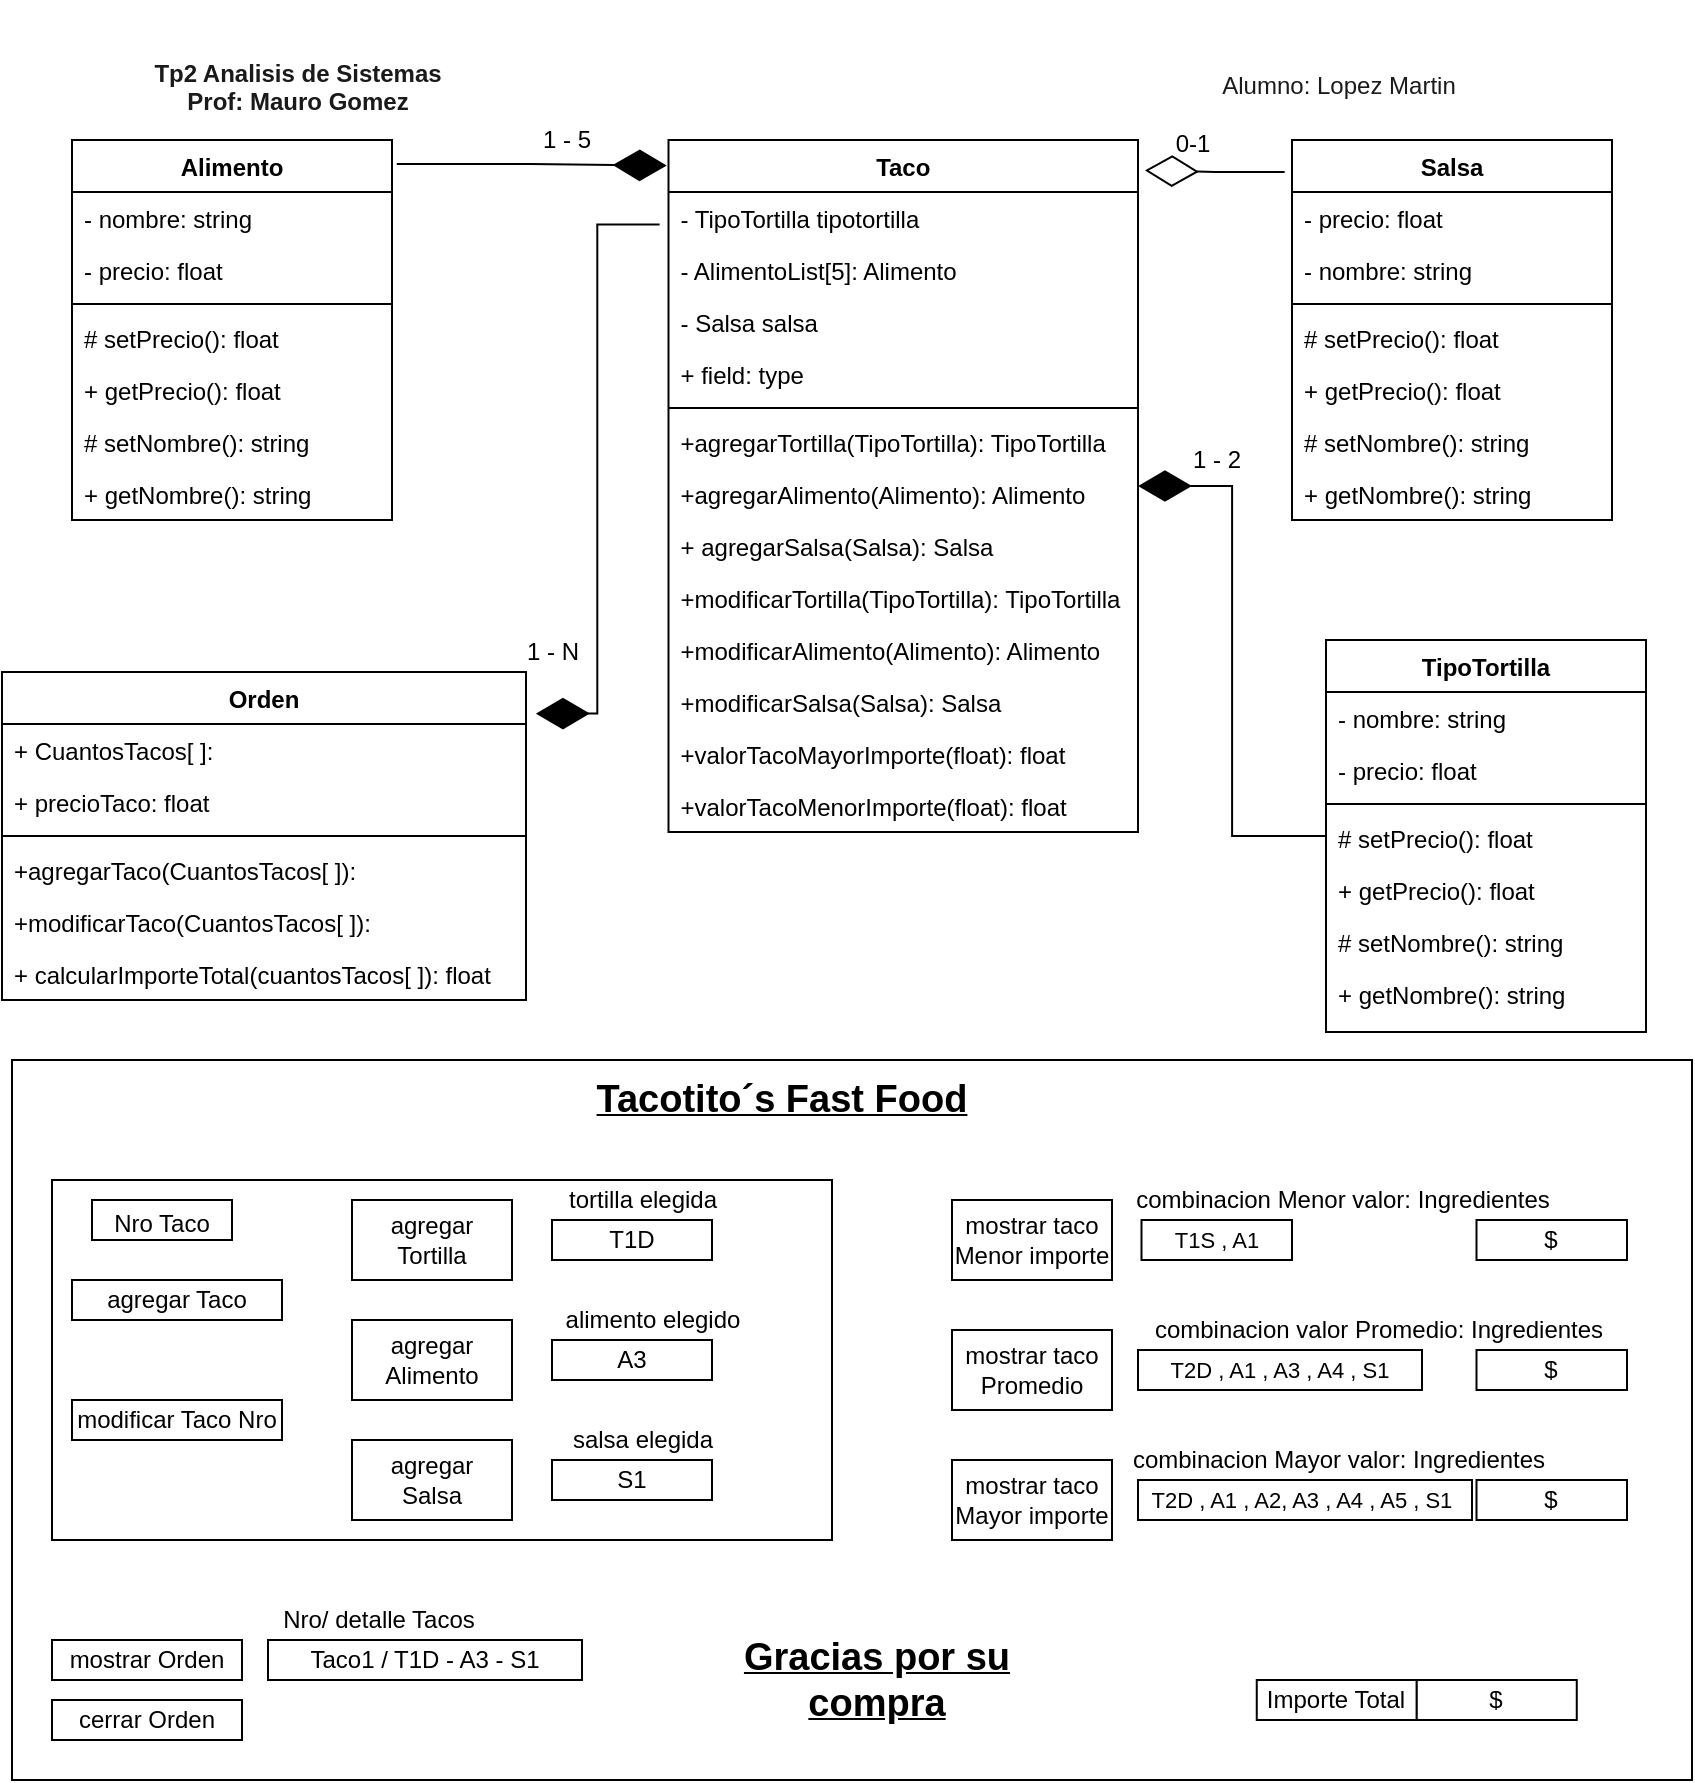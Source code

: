 <mxfile version="21.4.0" type="device" pages="3">
  <diagram id="VB7XzukVyfv371jrKI1_" name="Primer Modelo y Vista">
    <mxGraphModel dx="1434" dy="3192" grid="1" gridSize="10" guides="1" tooltips="1" connect="1" arrows="1" fold="1" page="1" pageScale="1" pageWidth="827" pageHeight="1169" math="0" shadow="0">
      <root>
        <mxCell id="0" />
        <mxCell id="1" parent="0" />
        <mxCell id="JYXUyOxuypO7MinaY9jZ-1" value="Alimento" style="swimlane;fontStyle=1;align=center;verticalAlign=top;childLayout=stackLayout;horizontal=1;startSize=26;horizontalStack=0;resizeParent=1;resizeParentMax=0;resizeLast=0;collapsible=1;marginBottom=0;" parent="1" vertex="1">
          <mxGeometry x="40" y="-1100" width="160" height="190" as="geometry">
            <mxRectangle x="430" y="154" width="100" height="26" as="alternateBounds" />
          </mxGeometry>
        </mxCell>
        <mxCell id="JYXUyOxuypO7MinaY9jZ-2" value="- nombre: string" style="text;strokeColor=none;fillColor=none;align=left;verticalAlign=top;spacingLeft=4;spacingRight=4;overflow=hidden;rotatable=0;points=[[0,0.5],[1,0.5]];portConstraint=eastwest;" parent="JYXUyOxuypO7MinaY9jZ-1" vertex="1">
          <mxGeometry y="26" width="160" height="26" as="geometry" />
        </mxCell>
        <mxCell id="JYXUyOxuypO7MinaY9jZ-32" value="- precio: float" style="text;strokeColor=none;fillColor=none;align=left;verticalAlign=top;spacingLeft=4;spacingRight=4;overflow=hidden;rotatable=0;points=[[0,0.5],[1,0.5]];portConstraint=eastwest;" parent="JYXUyOxuypO7MinaY9jZ-1" vertex="1">
          <mxGeometry y="52" width="160" height="26" as="geometry" />
        </mxCell>
        <mxCell id="JYXUyOxuypO7MinaY9jZ-3" value="" style="line;strokeWidth=1;fillColor=none;align=left;verticalAlign=middle;spacingTop=-1;spacingLeft=3;spacingRight=3;rotatable=0;labelPosition=right;points=[];portConstraint=eastwest;" parent="JYXUyOxuypO7MinaY9jZ-1" vertex="1">
          <mxGeometry y="78" width="160" height="8" as="geometry" />
        </mxCell>
        <mxCell id="JYXUyOxuypO7MinaY9jZ-41" value="# setPrecio(): float" style="text;strokeColor=none;fillColor=none;align=left;verticalAlign=top;spacingLeft=4;spacingRight=4;overflow=hidden;rotatable=0;points=[[0,0.5],[1,0.5]];portConstraint=eastwest;" parent="JYXUyOxuypO7MinaY9jZ-1" vertex="1">
          <mxGeometry y="86" width="160" height="26" as="geometry" />
        </mxCell>
        <mxCell id="JYXUyOxuypO7MinaY9jZ-4" value="+ getPrecio(): float" style="text;strokeColor=none;fillColor=none;align=left;verticalAlign=top;spacingLeft=4;spacingRight=4;overflow=hidden;rotatable=0;points=[[0,0.5],[1,0.5]];portConstraint=eastwest;" parent="JYXUyOxuypO7MinaY9jZ-1" vertex="1">
          <mxGeometry y="112" width="160" height="26" as="geometry" />
        </mxCell>
        <mxCell id="jce1xi39lYJNHo5YsL2i-8" value="# setNombre(): string" style="text;strokeColor=none;fillColor=none;align=left;verticalAlign=top;spacingLeft=4;spacingRight=4;overflow=hidden;rotatable=0;points=[[0,0.5],[1,0.5]];portConstraint=eastwest;" parent="JYXUyOxuypO7MinaY9jZ-1" vertex="1">
          <mxGeometry y="138" width="160" height="26" as="geometry" />
        </mxCell>
        <mxCell id="jce1xi39lYJNHo5YsL2i-7" value="+ getNombre(): string" style="text;strokeColor=none;fillColor=none;align=left;verticalAlign=top;spacingLeft=4;spacingRight=4;overflow=hidden;rotatable=0;points=[[0,0.5],[1,0.5]];portConstraint=eastwest;" parent="JYXUyOxuypO7MinaY9jZ-1" vertex="1">
          <mxGeometry y="164" width="160" height="26" as="geometry" />
        </mxCell>
        <mxCell id="JYXUyOxuypO7MinaY9jZ-15" value="TipoTortilla" style="swimlane;fontStyle=1;align=center;verticalAlign=top;childLayout=stackLayout;horizontal=1;startSize=26;horizontalStack=0;resizeParent=1;resizeParentMax=0;resizeLast=0;collapsible=1;marginBottom=0;" parent="1" vertex="1">
          <mxGeometry x="667" y="-850" width="160" height="196" as="geometry">
            <mxRectangle x="430" y="154" width="100" height="26" as="alternateBounds" />
          </mxGeometry>
        </mxCell>
        <mxCell id="JYXUyOxuypO7MinaY9jZ-16" value="- nombre: string" style="text;strokeColor=none;fillColor=none;align=left;verticalAlign=top;spacingLeft=4;spacingRight=4;overflow=hidden;rotatable=0;points=[[0,0.5],[1,0.5]];portConstraint=eastwest;" parent="JYXUyOxuypO7MinaY9jZ-15" vertex="1">
          <mxGeometry y="26" width="160" height="26" as="geometry" />
        </mxCell>
        <mxCell id="JYXUyOxuypO7MinaY9jZ-34" value="- precio: float" style="text;strokeColor=none;fillColor=none;align=left;verticalAlign=top;spacingLeft=4;spacingRight=4;overflow=hidden;rotatable=0;points=[[0,0.5],[1,0.5]];portConstraint=eastwest;" parent="JYXUyOxuypO7MinaY9jZ-15" vertex="1">
          <mxGeometry y="52" width="160" height="26" as="geometry" />
        </mxCell>
        <mxCell id="JYXUyOxuypO7MinaY9jZ-17" value="" style="line;strokeWidth=1;fillColor=none;align=left;verticalAlign=middle;spacingTop=-1;spacingLeft=3;spacingRight=3;rotatable=0;labelPosition=right;points=[];portConstraint=eastwest;" parent="JYXUyOxuypO7MinaY9jZ-15" vertex="1">
          <mxGeometry y="78" width="160" height="8" as="geometry" />
        </mxCell>
        <mxCell id="JYXUyOxuypO7MinaY9jZ-40" value="# setPrecio(): float" style="text;strokeColor=none;fillColor=none;align=left;verticalAlign=top;spacingLeft=4;spacingRight=4;overflow=hidden;rotatable=0;points=[[0,0.5],[1,0.5]];portConstraint=eastwest;" parent="JYXUyOxuypO7MinaY9jZ-15" vertex="1">
          <mxGeometry y="86" width="160" height="26" as="geometry" />
        </mxCell>
        <mxCell id="PG_VZn543UURVTKg--tS-9" value="+ getPrecio(): float" style="text;strokeColor=none;fillColor=none;align=left;verticalAlign=top;spacingLeft=4;spacingRight=4;overflow=hidden;rotatable=0;points=[[0,0.5],[1,0.5]];portConstraint=eastwest;" parent="JYXUyOxuypO7MinaY9jZ-15" vertex="1">
          <mxGeometry y="112" width="160" height="26" as="geometry" />
        </mxCell>
        <mxCell id="JYXUyOxuypO7MinaY9jZ-44" value="# setNombre(): string" style="text;strokeColor=none;fillColor=none;align=left;verticalAlign=top;spacingLeft=4;spacingRight=4;overflow=hidden;rotatable=0;points=[[0,0.5],[1,0.5]];portConstraint=eastwest;" parent="JYXUyOxuypO7MinaY9jZ-15" vertex="1">
          <mxGeometry y="138" width="160" height="26" as="geometry" />
        </mxCell>
        <mxCell id="PG_VZn543UURVTKg--tS-10" value="+ getNombre(): string" style="text;strokeColor=none;fillColor=none;align=left;verticalAlign=top;spacingLeft=4;spacingRight=4;overflow=hidden;rotatable=0;points=[[0,0.5],[1,0.5]];portConstraint=eastwest;" parent="JYXUyOxuypO7MinaY9jZ-15" vertex="1">
          <mxGeometry y="164" width="160" height="32" as="geometry" />
        </mxCell>
        <mxCell id="JYXUyOxuypO7MinaY9jZ-23" value="Taco" style="swimlane;fontStyle=1;align=center;verticalAlign=top;childLayout=stackLayout;horizontal=1;startSize=26;horizontalStack=0;resizeParent=1;resizeParentMax=0;resizeLast=0;collapsible=1;marginBottom=0;" parent="1" vertex="1">
          <mxGeometry x="338.25" y="-1100" width="234.75" height="346" as="geometry">
            <mxRectangle x="430" y="154" width="100" height="26" as="alternateBounds" />
          </mxGeometry>
        </mxCell>
        <mxCell id="JYXUyOxuypO7MinaY9jZ-24" value="- TipoTortilla tipotortilla" style="text;strokeColor=none;fillColor=none;align=left;verticalAlign=top;spacingLeft=4;spacingRight=4;overflow=hidden;rotatable=0;points=[[0,0.5],[1,0.5]];portConstraint=eastwest;" parent="JYXUyOxuypO7MinaY9jZ-23" vertex="1">
          <mxGeometry y="26" width="234.75" height="26" as="geometry" />
        </mxCell>
        <mxCell id="JYXUyOxuypO7MinaY9jZ-27" value="- AlimentoList[5]: Alimento" style="text;strokeColor=none;fillColor=none;align=left;verticalAlign=top;spacingLeft=4;spacingRight=4;overflow=hidden;rotatable=0;points=[[0,0.5],[1,0.5]];portConstraint=eastwest;" parent="JYXUyOxuypO7MinaY9jZ-23" vertex="1">
          <mxGeometry y="52" width="234.75" height="26" as="geometry" />
        </mxCell>
        <mxCell id="JYXUyOxuypO7MinaY9jZ-29" value="- Salsa salsa" style="text;strokeColor=none;fillColor=none;align=left;verticalAlign=top;spacingLeft=4;spacingRight=4;overflow=hidden;rotatable=0;points=[[0,0.5],[1,0.5]];portConstraint=eastwest;" parent="JYXUyOxuypO7MinaY9jZ-23" vertex="1">
          <mxGeometry y="78" width="234.75" height="26" as="geometry" />
        </mxCell>
        <mxCell id="JYXUyOxuypO7MinaY9jZ-28" value="+ field: type" style="text;strokeColor=none;fillColor=none;align=left;verticalAlign=top;spacingLeft=4;spacingRight=4;overflow=hidden;rotatable=0;points=[[0,0.5],[1,0.5]];portConstraint=eastwest;" parent="JYXUyOxuypO7MinaY9jZ-23" vertex="1">
          <mxGeometry y="104" width="234.75" height="26" as="geometry" />
        </mxCell>
        <mxCell id="JYXUyOxuypO7MinaY9jZ-25" value="" style="line;strokeWidth=1;fillColor=none;align=left;verticalAlign=middle;spacingTop=-1;spacingLeft=3;spacingRight=3;rotatable=0;labelPosition=right;points=[];portConstraint=eastwest;" parent="JYXUyOxuypO7MinaY9jZ-23" vertex="1">
          <mxGeometry y="130" width="234.75" height="8" as="geometry" />
        </mxCell>
        <mxCell id="PG_VZn543UURVTKg--tS-6" value="+agregarTortilla(TipoTortilla): TipoTortilla" style="text;strokeColor=none;fillColor=none;align=left;verticalAlign=top;spacingLeft=4;spacingRight=4;overflow=hidden;rotatable=0;points=[[0,0.5],[1,0.5]];portConstraint=eastwest;" parent="JYXUyOxuypO7MinaY9jZ-23" vertex="1">
          <mxGeometry y="138" width="234.75" height="26" as="geometry" />
        </mxCell>
        <mxCell id="PG_VZn543UURVTKg--tS-5" value="+agregarAlimento(Alimento): Alimento" style="text;strokeColor=none;fillColor=none;align=left;verticalAlign=top;spacingLeft=4;spacingRight=4;overflow=hidden;rotatable=0;points=[[0,0.5],[1,0.5]];portConstraint=eastwest;" parent="JYXUyOxuypO7MinaY9jZ-23" vertex="1">
          <mxGeometry y="164" width="234.75" height="26" as="geometry" />
        </mxCell>
        <mxCell id="JYXUyOxuypO7MinaY9jZ-26" value="+ agregarSalsa(Salsa): Salsa" style="text;strokeColor=none;fillColor=none;align=left;verticalAlign=top;spacingLeft=4;spacingRight=4;overflow=hidden;rotatable=0;points=[[0,0.5],[1,0.5]];portConstraint=eastwest;" parent="JYXUyOxuypO7MinaY9jZ-23" vertex="1">
          <mxGeometry y="190" width="234.75" height="26" as="geometry" />
        </mxCell>
        <mxCell id="PG_VZn543UURVTKg--tS-13" value="+modificarTortilla(TipoTortilla): TipoTortilla" style="text;strokeColor=none;fillColor=none;align=left;verticalAlign=top;spacingLeft=4;spacingRight=4;overflow=hidden;rotatable=0;points=[[0,0.5],[1,0.5]];portConstraint=eastwest;" parent="JYXUyOxuypO7MinaY9jZ-23" vertex="1">
          <mxGeometry y="216" width="234.75" height="26" as="geometry" />
        </mxCell>
        <mxCell id="PG_VZn543UURVTKg--tS-15" value="+modificarAlimento(Alimento): Alimento" style="text;strokeColor=none;fillColor=none;align=left;verticalAlign=top;spacingLeft=4;spacingRight=4;overflow=hidden;rotatable=0;points=[[0,0.5],[1,0.5]];portConstraint=eastwest;" parent="JYXUyOxuypO7MinaY9jZ-23" vertex="1">
          <mxGeometry y="242" width="234.75" height="26" as="geometry" />
        </mxCell>
        <mxCell id="PG_VZn543UURVTKg--tS-14" value="+modificarSalsa(Salsa): Salsa" style="text;strokeColor=none;fillColor=none;align=left;verticalAlign=top;spacingLeft=4;spacingRight=4;overflow=hidden;rotatable=0;points=[[0,0.5],[1,0.5]];portConstraint=eastwest;" parent="JYXUyOxuypO7MinaY9jZ-23" vertex="1">
          <mxGeometry y="268" width="234.75" height="26" as="geometry" />
        </mxCell>
        <mxCell id="PG_VZn543UURVTKg--tS-7" value="+valorTacoMayorImporte(float): float" style="text;strokeColor=none;fillColor=none;align=left;verticalAlign=top;spacingLeft=4;spacingRight=4;overflow=hidden;rotatable=0;points=[[0,0.5],[1,0.5]];portConstraint=eastwest;" parent="JYXUyOxuypO7MinaY9jZ-23" vertex="1">
          <mxGeometry y="294" width="234.75" height="26" as="geometry" />
        </mxCell>
        <mxCell id="jce1xi39lYJNHo5YsL2i-1" value="+valorTacoMenorImporte(float): float" style="text;strokeColor=none;fillColor=none;align=left;verticalAlign=top;spacingLeft=4;spacingRight=4;overflow=hidden;rotatable=0;points=[[0,0.5],[1,0.5]];portConstraint=eastwest;" parent="JYXUyOxuypO7MinaY9jZ-23" vertex="1">
          <mxGeometry y="320" width="234.75" height="26" as="geometry" />
        </mxCell>
        <mxCell id="JYXUyOxuypO7MinaY9jZ-19" value="Salsa" style="swimlane;fontStyle=1;align=center;verticalAlign=top;childLayout=stackLayout;horizontal=1;startSize=26;horizontalStack=0;resizeParent=1;resizeParentMax=0;resizeLast=0;collapsible=1;marginBottom=0;" parent="1" vertex="1">
          <mxGeometry x="650" y="-1100" width="160" height="190" as="geometry">
            <mxRectangle x="430" y="154" width="100" height="26" as="alternateBounds" />
          </mxGeometry>
        </mxCell>
        <mxCell id="JYXUyOxuypO7MinaY9jZ-30" value="- precio: float" style="text;strokeColor=none;fillColor=none;align=left;verticalAlign=top;spacingLeft=4;spacingRight=4;overflow=hidden;rotatable=0;points=[[0,0.5],[1,0.5]];portConstraint=eastwest;" parent="JYXUyOxuypO7MinaY9jZ-19" vertex="1">
          <mxGeometry y="26" width="160" height="26" as="geometry" />
        </mxCell>
        <mxCell id="JYXUyOxuypO7MinaY9jZ-20" value="- nombre: string" style="text;strokeColor=none;fillColor=none;align=left;verticalAlign=top;spacingLeft=4;spacingRight=4;overflow=hidden;rotatable=0;points=[[0,0.5],[1,0.5]];portConstraint=eastwest;" parent="JYXUyOxuypO7MinaY9jZ-19" vertex="1">
          <mxGeometry y="52" width="160" height="26" as="geometry" />
        </mxCell>
        <mxCell id="JYXUyOxuypO7MinaY9jZ-21" value="" style="line;strokeWidth=1;fillColor=none;align=left;verticalAlign=middle;spacingTop=-1;spacingLeft=3;spacingRight=3;rotatable=0;labelPosition=right;points=[];portConstraint=eastwest;" parent="JYXUyOxuypO7MinaY9jZ-19" vertex="1">
          <mxGeometry y="78" width="160" height="8" as="geometry" />
        </mxCell>
        <mxCell id="JYXUyOxuypO7MinaY9jZ-22" value="# setPrecio(): float" style="text;strokeColor=none;fillColor=none;align=left;verticalAlign=top;spacingLeft=4;spacingRight=4;overflow=hidden;rotatable=0;points=[[0,0.5],[1,0.5]];portConstraint=eastwest;" parent="JYXUyOxuypO7MinaY9jZ-19" vertex="1">
          <mxGeometry y="86" width="160" height="26" as="geometry" />
        </mxCell>
        <mxCell id="PG_VZn543UURVTKg--tS-11" value="+ getPrecio(): float" style="text;strokeColor=none;fillColor=none;align=left;verticalAlign=top;spacingLeft=4;spacingRight=4;overflow=hidden;rotatable=0;points=[[0,0.5],[1,0.5]];portConstraint=eastwest;" parent="JYXUyOxuypO7MinaY9jZ-19" vertex="1">
          <mxGeometry y="112" width="160" height="26" as="geometry" />
        </mxCell>
        <mxCell id="JYXUyOxuypO7MinaY9jZ-39" value="# setNombre(): string" style="text;strokeColor=none;fillColor=none;align=left;verticalAlign=top;spacingLeft=4;spacingRight=4;overflow=hidden;rotatable=0;points=[[0,0.5],[1,0.5]];portConstraint=eastwest;" parent="JYXUyOxuypO7MinaY9jZ-19" vertex="1">
          <mxGeometry y="138" width="160" height="26" as="geometry" />
        </mxCell>
        <mxCell id="PG_VZn543UURVTKg--tS-12" value="+ getNombre(): string" style="text;strokeColor=none;fillColor=none;align=left;verticalAlign=top;spacingLeft=4;spacingRight=4;overflow=hidden;rotatable=0;points=[[0,0.5],[1,0.5]];portConstraint=eastwest;" parent="JYXUyOxuypO7MinaY9jZ-19" vertex="1">
          <mxGeometry y="164" width="160" height="26" as="geometry" />
        </mxCell>
        <mxCell id="JYXUyOxuypO7MinaY9jZ-11" value="Orden" style="swimlane;fontStyle=1;align=center;verticalAlign=top;childLayout=stackLayout;horizontal=1;startSize=26;horizontalStack=0;resizeParent=1;resizeParentMax=0;resizeLast=0;collapsible=1;marginBottom=0;" parent="1" vertex="1">
          <mxGeometry x="5" y="-834" width="262" height="164" as="geometry">
            <mxRectangle x="430" y="154" width="100" height="26" as="alternateBounds" />
          </mxGeometry>
        </mxCell>
        <mxCell id="JYXUyOxuypO7MinaY9jZ-12" value="+ CuantosTacos[ ]:" style="text;strokeColor=none;fillColor=none;align=left;verticalAlign=top;spacingLeft=4;spacingRight=4;overflow=hidden;rotatable=0;points=[[0,0.5],[1,0.5]];portConstraint=eastwest;" parent="JYXUyOxuypO7MinaY9jZ-11" vertex="1">
          <mxGeometry y="26" width="262" height="26" as="geometry" />
        </mxCell>
        <mxCell id="JYXUyOxuypO7MinaY9jZ-36" value="+ precioTaco: float" style="text;strokeColor=none;fillColor=none;align=left;verticalAlign=top;spacingLeft=4;spacingRight=4;overflow=hidden;rotatable=0;points=[[0,0.5],[1,0.5]];portConstraint=eastwest;" parent="JYXUyOxuypO7MinaY9jZ-11" vertex="1">
          <mxGeometry y="52" width="262" height="26" as="geometry" />
        </mxCell>
        <mxCell id="JYXUyOxuypO7MinaY9jZ-13" value="" style="line;strokeWidth=1;fillColor=none;align=left;verticalAlign=middle;spacingTop=-1;spacingLeft=3;spacingRight=3;rotatable=0;labelPosition=right;points=[];portConstraint=eastwest;" parent="JYXUyOxuypO7MinaY9jZ-11" vertex="1">
          <mxGeometry y="78" width="262" height="8" as="geometry" />
        </mxCell>
        <mxCell id="JYXUyOxuypO7MinaY9jZ-14" value="+agregarTaco(CuantosTacos[ ]):" style="text;strokeColor=none;fillColor=none;align=left;verticalAlign=top;spacingLeft=4;spacingRight=4;overflow=hidden;rotatable=0;points=[[0,0.5],[1,0.5]];portConstraint=eastwest;" parent="JYXUyOxuypO7MinaY9jZ-11" vertex="1">
          <mxGeometry y="86" width="262" height="26" as="geometry" />
        </mxCell>
        <mxCell id="jce1xi39lYJNHo5YsL2i-17" value="+modificarTaco(CuantosTacos[ ]):" style="text;strokeColor=none;fillColor=none;align=left;verticalAlign=top;spacingLeft=4;spacingRight=4;overflow=hidden;rotatable=0;points=[[0,0.5],[1,0.5]];portConstraint=eastwest;" parent="JYXUyOxuypO7MinaY9jZ-11" vertex="1">
          <mxGeometry y="112" width="262" height="26" as="geometry" />
        </mxCell>
        <mxCell id="PG_VZn543UURVTKg--tS-20" value="+ calcularImporteTotal(cuantosTacos[ ]): float" style="text;strokeColor=none;fillColor=none;align=left;verticalAlign=top;spacingLeft=4;spacingRight=4;overflow=hidden;rotatable=0;points=[[0,0.5],[1,0.5]];portConstraint=eastwest;" parent="JYXUyOxuypO7MinaY9jZ-11" vertex="1">
          <mxGeometry y="138" width="262" height="26" as="geometry" />
        </mxCell>
        <mxCell id="JYXUyOxuypO7MinaY9jZ-9" value="" style="endArrow=diamondThin;endFill=1;endSize=24;html=1;rounded=0;entryX=-0.004;entryY=0.037;entryDx=0;entryDy=0;entryPerimeter=0;edgeStyle=orthogonalEdgeStyle;exitX=1.015;exitY=0.063;exitDx=0;exitDy=0;exitPerimeter=0;" parent="1" source="JYXUyOxuypO7MinaY9jZ-1" target="JYXUyOxuypO7MinaY9jZ-23" edge="1">
          <mxGeometry width="160" relative="1" as="geometry">
            <mxPoint x="170" y="-1087" as="sourcePoint" />
            <mxPoint x="273" y="-1060" as="targetPoint" />
          </mxGeometry>
        </mxCell>
        <mxCell id="JYXUyOxuypO7MinaY9jZ-46" value="" style="endArrow=diamondThin;endFill=1;endSize=24;html=1;rounded=0;exitX=-0.019;exitY=0.122;exitDx=0;exitDy=0;entryX=1.019;entryY=0.127;entryDx=0;entryDy=0;exitPerimeter=0;entryPerimeter=0;edgeStyle=orthogonalEdgeStyle;" parent="1" source="JYXUyOxuypO7MinaY9jZ-23" target="JYXUyOxuypO7MinaY9jZ-11" edge="1">
          <mxGeometry width="160" relative="1" as="geometry">
            <mxPoint x="243" y="-1050" as="sourcePoint" />
            <mxPoint x="353" y="-1050" as="targetPoint" />
          </mxGeometry>
        </mxCell>
        <mxCell id="JYXUyOxuypO7MinaY9jZ-47" value="" style="endArrow=diamondThin;endFill=1;endSize=24;html=1;rounded=0;edgeStyle=orthogonalEdgeStyle;" parent="1" source="JYXUyOxuypO7MinaY9jZ-15" target="JYXUyOxuypO7MinaY9jZ-23" edge="1">
          <mxGeometry width="160" relative="1" as="geometry">
            <mxPoint x="723" y="-800" as="sourcePoint" />
            <mxPoint x="754.28" y="-840.004" as="targetPoint" />
          </mxGeometry>
        </mxCell>
        <mxCell id="0hUPzWqJveSl8LuyaNdo-1" value="Tp2 Analisis de Sistemas&#xa;Prof: Mauro Gomez" style="text;align=center;fontStyle=1;verticalAlign=middle;spacingLeft=3;spacingRight=3;strokeColor=none;rotatable=0;points=[[0,0.5],[1,0.5]];portConstraint=eastwest;fontColor=#1A1A1A;rounded=1;" parent="1" vertex="1">
          <mxGeometry x="113" y="-1140" width="80" height="26" as="geometry" />
        </mxCell>
        <mxCell id="0hUPzWqJveSl8LuyaNdo-2" value="&lt;span style=&quot;color: rgba(0 , 0 , 0 , 0) ; font-family: monospace ; font-size: 0px&quot;&gt;%3CmxGraphModel%3E%3Croot%3E%3CmxCell%20id%3D%220%22%2F%3E%3CmxCell%20id%3D%221%22%20parent%3D%220%22%2F%3E%3CmxCell%20id%3D%222%22%20value%3D%22Alumno%3A%20Lopez%20Martin%22%20style%3D%22text%3Bhtml%3D1%3Balign%3Dcenter%3BverticalAlign%3Dmiddle%3Bresizable%3D0%3Bpoints%3D%5B%5D%3Bautosize%3D1%3BstrokeColor%3Dnone%3BfillColor%3Dnone%3BfontColor%3D%231A1A1A%3B%22%20vertex%3D%221%22%20parent%3D%221%22%3E%3CmxGeometry%20x%3D%22610%22%20y%3D%22-1140%22%20width%3D%22130%22%20height%3D%2220%22%20as%3D%22geometry%22%2F%3E%3C%2FmxCell%3E%3C%2Froot%3E%3C%2FmxGraphModel%3E&lt;/span&gt;&lt;span style=&quot;color: rgba(0 , 0 , 0 , 0) ; font-family: monospace ; font-size: 0px&quot;&gt;%3CmxGraphModel%3E%3Croot%3E%3CmxCell%20id%3D%220%22%2F%3E%3CmxCell%20id%3D%221%22%20parent%3D%220%22%2F%3E%3CmxCell%20id%3D%222%22%20value%3D%22Alumno%3A%20Lopez%20Martin%22%20style%3D%22text%3Bhtml%3D1%3Balign%3Dcenter%3BverticalAlign%3Dmiddle%3Bresizable%3D0%3Bpoints%3D%5B%5D%3Bautosize%3D1%3BstrokeColor%3Dnone%3BfillColor%3Dnone%3BfontColor%3D%231A1A1A%3B%22%20vertex%3D%221%22%20parent%3D%221%22%3E%3CmxGeometry%20x%3D%22610%22%20y%3D%22-1140%22%20width%3D%22130%22%20height%3D%2220%22%20as%3D%22geometry%22%2F%3E%3C%2FmxCell%3E%3C%2Froot%3E%3C%2FmxGraphModel%3E&lt;/span&gt;" style="text;html=1;align=center;verticalAlign=middle;resizable=0;points=[];autosize=1;strokeColor=none;fillColor=none;" parent="1" vertex="1">
          <mxGeometry x="650" y="-1170" width="20" height="20" as="geometry" />
        </mxCell>
        <mxCell id="0hUPzWqJveSl8LuyaNdo-3" value="Alumno: Lopez Martin" style="text;html=1;align=center;verticalAlign=middle;resizable=0;points=[];autosize=1;strokeColor=none;fillColor=none;fontColor=#1A1A1A;" parent="1" vertex="1">
          <mxGeometry x="608" y="-1137" width="130" height="20" as="geometry" />
        </mxCell>
        <mxCell id="0hUPzWqJveSl8LuyaNdo-4" value="agregar Taco" style="rounded=0;whiteSpace=wrap;html=1;" parent="1" vertex="1">
          <mxGeometry x="40" y="-530" width="105" height="20" as="geometry" />
        </mxCell>
        <mxCell id="0hUPzWqJveSl8LuyaNdo-6" value="T1S , A1" style="rounded=0;whiteSpace=wrap;html=1;fontSize=11;" parent="1" vertex="1">
          <mxGeometry x="574.75" y="-560" width="75.25" height="20" as="geometry" />
        </mxCell>
        <mxCell id="0hUPzWqJveSl8LuyaNdo-7" value="T2D , A1 , A2, A3 , A4 , A5 , S1&amp;nbsp;" style="rounded=0;whiteSpace=wrap;html=1;fontSize=11;" parent="1" vertex="1">
          <mxGeometry x="573" y="-430" width="167" height="20" as="geometry" />
        </mxCell>
        <mxCell id="0hUPzWqJveSl8LuyaNdo-8" value="agregar Tortilla" style="rounded=0;whiteSpace=wrap;html=1;" parent="1" vertex="1">
          <mxGeometry x="180" y="-570" width="80" height="40" as="geometry" />
        </mxCell>
        <mxCell id="0hUPzWqJveSl8LuyaNdo-9" value="A3" style="rounded=0;whiteSpace=wrap;html=1;" parent="1" vertex="1">
          <mxGeometry x="280" y="-500" width="80" height="20" as="geometry" />
        </mxCell>
        <mxCell id="jce1xi39lYJNHo5YsL2i-6" value="S1" style="rounded=0;whiteSpace=wrap;html=1;" parent="1" vertex="1">
          <mxGeometry x="280" y="-440" width="80" height="20" as="geometry" />
        </mxCell>
        <mxCell id="0hUPzWqJveSl8LuyaNdo-11" value="cerrar Orden" style="rounded=0;whiteSpace=wrap;html=1;" parent="1" vertex="1">
          <mxGeometry x="30" y="-320" width="95" height="20" as="geometry" />
        </mxCell>
        <mxCell id="0hUPzWqJveSl8LuyaNdo-12" value="Importe Total" style="rounded=0;whiteSpace=wrap;html=1;" parent="1" vertex="1">
          <mxGeometry x="632.38" y="-330" width="80" height="20" as="geometry" />
        </mxCell>
        <mxCell id="0hUPzWqJveSl8LuyaNdo-14" value="mostrar taco Menor importe" style="rounded=0;whiteSpace=wrap;html=1;" parent="1" vertex="1">
          <mxGeometry x="480" y="-570" width="80" height="40" as="geometry" />
        </mxCell>
        <mxCell id="0hUPzWqJveSl8LuyaNdo-15" value="T1D" style="rounded=0;whiteSpace=wrap;html=1;" parent="1" vertex="1">
          <mxGeometry x="280" y="-560" width="80" height="20" as="geometry" />
        </mxCell>
        <mxCell id="PG_VZn543UURVTKg--tS-18" value="" style="endArrow=diamondThin;endFill=0;endSize=24;html=1;rounded=0;edgeStyle=orthogonalEdgeStyle;exitX=-0.023;exitY=0.084;exitDx=0;exitDy=0;exitPerimeter=0;entryX=1.015;entryY=0.044;entryDx=0;entryDy=0;entryPerimeter=0;" parent="1" source="JYXUyOxuypO7MinaY9jZ-19" target="JYXUyOxuypO7MinaY9jZ-23" edge="1">
          <mxGeometry width="160" relative="1" as="geometry">
            <mxPoint x="670" y="-1054" as="sourcePoint" />
            <mxPoint x="630" y="-1090" as="targetPoint" />
          </mxGeometry>
        </mxCell>
        <mxCell id="jce1xi39lYJNHo5YsL2i-2" value="mostrar taco Mayor importe" style="rounded=0;whiteSpace=wrap;html=1;" parent="1" vertex="1">
          <mxGeometry x="480" y="-440" width="80" height="40" as="geometry" />
        </mxCell>
        <mxCell id="jce1xi39lYJNHo5YsL2i-3" value="agregar&lt;br&gt;Salsa" style="rounded=0;whiteSpace=wrap;html=1;" parent="1" vertex="1">
          <mxGeometry x="180" y="-450" width="80" height="40" as="geometry" />
        </mxCell>
        <mxCell id="jce1xi39lYJNHo5YsL2i-4" value="agregar&lt;br&gt;Alimento" style="rounded=0;whiteSpace=wrap;html=1;" parent="1" vertex="1">
          <mxGeometry x="180" y="-510" width="80" height="40" as="geometry" />
        </mxCell>
        <mxCell id="jce1xi39lYJNHo5YsL2i-9" value="tortilla elegida" style="text;html=1;align=center;verticalAlign=middle;resizable=0;points=[];autosize=1;strokeColor=none;fillColor=none;" parent="1" vertex="1">
          <mxGeometry x="280" y="-580" width="90" height="20" as="geometry" />
        </mxCell>
        <mxCell id="jce1xi39lYJNHo5YsL2i-10" value="alimento elegido" style="text;html=1;align=center;verticalAlign=middle;resizable=0;points=[];autosize=1;strokeColor=none;fillColor=none;" parent="1" vertex="1">
          <mxGeometry x="280" y="-520" width="100" height="20" as="geometry" />
        </mxCell>
        <mxCell id="jce1xi39lYJNHo5YsL2i-12" value="salsa elegida" style="text;html=1;align=center;verticalAlign=middle;resizable=0;points=[];autosize=1;strokeColor=none;fillColor=none;" parent="1" vertex="1">
          <mxGeometry x="280" y="-460" width="90" height="20" as="geometry" />
        </mxCell>
        <mxCell id="jce1xi39lYJNHo5YsL2i-13" value="combinacion Menor valor: Ingredientes" style="text;html=1;align=center;verticalAlign=middle;resizable=0;points=[];autosize=1;strokeColor=none;fillColor=none;" parent="1" vertex="1">
          <mxGeometry x="564.75" y="-580" width="220" height="20" as="geometry" />
        </mxCell>
        <mxCell id="jce1xi39lYJNHo5YsL2i-14" value="combinacion Mayor valor: Ingredientes" style="text;html=1;align=center;verticalAlign=middle;resizable=0;points=[];autosize=1;strokeColor=none;fillColor=none;" parent="1" vertex="1">
          <mxGeometry x="563" y="-450" width="220" height="20" as="geometry" />
        </mxCell>
        <mxCell id="jce1xi39lYJNHo5YsL2i-15" value="$" style="rounded=0;whiteSpace=wrap;html=1;" parent="1" vertex="1">
          <mxGeometry x="712.38" y="-330" width="80" height="20" as="geometry" />
        </mxCell>
        <mxCell id="jce1xi39lYJNHo5YsL2i-16" value="Taco1 / T1D - A3 - S1" style="rounded=0;whiteSpace=wrap;html=1;" parent="1" vertex="1">
          <mxGeometry x="138" y="-350" width="157" height="20" as="geometry" />
        </mxCell>
        <mxCell id="jce1xi39lYJNHo5YsL2i-18" value="Nro/ detalle Tacos" style="text;html=1;align=center;verticalAlign=middle;resizable=0;points=[];autosize=1;strokeColor=none;fillColor=none;" parent="1" vertex="1">
          <mxGeometry x="138" y="-370" width="110" height="20" as="geometry" />
        </mxCell>
        <mxCell id="jce1xi39lYJNHo5YsL2i-19" value="modificar Taco Nro" style="rounded=0;whiteSpace=wrap;html=1;" parent="1" vertex="1">
          <mxGeometry x="40" y="-470" width="105" height="20" as="geometry" />
        </mxCell>
        <mxCell id="jce1xi39lYJNHo5YsL2i-20" value="mostrar Orden" style="rounded=0;whiteSpace=wrap;html=1;" parent="1" vertex="1">
          <mxGeometry x="30" y="-350" width="95" height="20" as="geometry" />
        </mxCell>
        <mxCell id="jce1xi39lYJNHo5YsL2i-22" value="" style="rounded=0;whiteSpace=wrap;html=1;fillColor=none;" parent="1" vertex="1">
          <mxGeometry x="10" y="-640" width="840" height="360" as="geometry" />
        </mxCell>
        <mxCell id="jce1xi39lYJNHo5YsL2i-23" value="Tacotito´s Fast Food" style="text;html=1;strokeColor=none;fillColor=none;align=center;verticalAlign=middle;whiteSpace=wrap;rounded=0;fontSize=19;fontStyle=5" parent="1" vertex="1">
          <mxGeometry x="250" y="-640" width="290" height="40" as="geometry" />
        </mxCell>
        <mxCell id="jce1xi39lYJNHo5YsL2i-24" value="" style="rounded=0;whiteSpace=wrap;html=1;fontSize=19;fillColor=none;" parent="1" vertex="1">
          <mxGeometry x="30" y="-580" width="390" height="180" as="geometry" />
        </mxCell>
        <mxCell id="jce1xi39lYJNHo5YsL2i-25" value="&lt;font style=&quot;font-size: 12px;&quot;&gt;Nro Taco&lt;/font&gt;" style="rounded=0;whiteSpace=wrap;html=1;fontSize=19;fillColor=none;" parent="1" vertex="1">
          <mxGeometry x="50" y="-570" width="70" height="20" as="geometry" />
        </mxCell>
        <mxCell id="PG_VZn543UURVTKg--tS-21" value="1 - 5" style="text;html=1;align=center;verticalAlign=middle;resizable=0;points=[];autosize=1;strokeColor=none;fillColor=none;" parent="1" vertex="1">
          <mxGeometry x="267" y="-1110" width="40" height="20" as="geometry" />
        </mxCell>
        <mxCell id="PG_VZn543UURVTKg--tS-24" value="1 - N" style="text;html=1;align=center;verticalAlign=middle;resizable=0;points=[];autosize=1;strokeColor=none;fillColor=none;" parent="1" vertex="1">
          <mxGeometry x="260" y="-854" width="40" height="20" as="geometry" />
        </mxCell>
        <mxCell id="PG_VZn543UURVTKg--tS-25" value="&lt;font style=&quot;font-size: 12px;&quot;&gt;0-1&lt;/font&gt;" style="text;html=1;align=center;verticalAlign=middle;resizable=0;points=[];autosize=1;strokeColor=none;fillColor=none;fontSize=16;" parent="1" vertex="1">
          <mxGeometry x="585" y="-1115" width="30" height="30" as="geometry" />
        </mxCell>
        <mxCell id="PG_VZn543UURVTKg--tS-26" value="1 - 2" style="text;html=1;align=center;verticalAlign=middle;resizable=0;points=[];autosize=1;strokeColor=none;fillColor=none;fontSize=12;" parent="1" vertex="1">
          <mxGeometry x="592.38" y="-950" width="40" height="20" as="geometry" />
        </mxCell>
        <mxCell id="5jdZgVLoWZvEzdhlooE--1" value="T2D , A1 , A3 , A4 , S1" style="rounded=0;whiteSpace=wrap;html=1;fontSize=11;" parent="1" vertex="1">
          <mxGeometry x="573" y="-495" width="142" height="20" as="geometry" />
        </mxCell>
        <mxCell id="5jdZgVLoWZvEzdhlooE--2" value="mostrar taco Promedio" style="rounded=0;whiteSpace=wrap;html=1;" parent="1" vertex="1">
          <mxGeometry x="480" y="-505" width="80" height="40" as="geometry" />
        </mxCell>
        <mxCell id="5jdZgVLoWZvEzdhlooE--3" value="combinacion valor Promedio: Ingredientes" style="text;html=1;align=center;verticalAlign=middle;resizable=0;points=[];autosize=1;strokeColor=none;fillColor=none;" parent="1" vertex="1">
          <mxGeometry x="573" y="-515" width="240" height="20" as="geometry" />
        </mxCell>
        <mxCell id="5jdZgVLoWZvEzdhlooE--4" value="$" style="rounded=0;whiteSpace=wrap;html=1;" parent="1" vertex="1">
          <mxGeometry x="742.25" y="-560" width="75.25" height="20" as="geometry" />
        </mxCell>
        <mxCell id="5jdZgVLoWZvEzdhlooE--5" value="$" style="rounded=0;whiteSpace=wrap;html=1;" parent="1" vertex="1">
          <mxGeometry x="742.25" y="-495" width="75.25" height="20" as="geometry" />
        </mxCell>
        <mxCell id="5jdZgVLoWZvEzdhlooE--6" value="$" style="rounded=0;whiteSpace=wrap;html=1;" parent="1" vertex="1">
          <mxGeometry x="742.25" y="-430" width="75.25" height="20" as="geometry" />
        </mxCell>
        <mxCell id="5jdZgVLoWZvEzdhlooE--7" value="Gracias por su compra" style="text;html=1;strokeColor=none;fillColor=none;align=center;verticalAlign=middle;whiteSpace=wrap;rounded=0;fontSize=19;fontStyle=5" parent="1" vertex="1">
          <mxGeometry x="345" y="-350" width="195" height="40" as="geometry" />
        </mxCell>
      </root>
    </mxGraphModel>
  </diagram>
  <diagram id="YdECZa67HgX_3PyrprYP" name="Diagrama E/R">
    <mxGraphModel dx="2261" dy="2023" grid="1" gridSize="10" guides="1" tooltips="1" connect="1" arrows="1" fold="1" page="1" pageScale="1" pageWidth="827" pageHeight="1169" math="0" shadow="0">
      <root>
        <mxCell id="0" />
        <mxCell id="1" parent="0" />
        <mxCell id="s4g306cMMlUwI82PfmQ5-1" value="" style="endArrow=ERzeroToMany;startArrow=ERone;endFill=1;startFill=0;" edge="1" parent="1" source="s4g306cMMlUwI82PfmQ5-12" target="s4g306cMMlUwI82PfmQ5-155">
          <mxGeometry width="100" height="100" relative="1" as="geometry">
            <mxPoint x="340" y="720" as="sourcePoint" />
            <mxPoint x="440" y="620" as="targetPoint" />
          </mxGeometry>
        </mxCell>
        <mxCell id="s4g306cMMlUwI82PfmQ5-2" value="Envio" style="shape=table;startSize=30;container=1;collapsible=1;childLayout=tableLayout;fixedRows=1;rowLines=0;fontStyle=1;align=center;resizeLast=1;" vertex="1" parent="1">
          <mxGeometry x="470" y="210" width="200" height="120" as="geometry" />
        </mxCell>
        <mxCell id="s4g306cMMlUwI82PfmQ5-3" value="" style="shape=partialRectangle;collapsible=0;dropTarget=0;pointerEvents=0;fillColor=none;points=[[0,0.5],[1,0.5]];portConstraint=eastwest;top=0;left=0;right=0;bottom=1;" vertex="1" parent="s4g306cMMlUwI82PfmQ5-2">
          <mxGeometry y="30" width="200" height="30" as="geometry" />
        </mxCell>
        <mxCell id="s4g306cMMlUwI82PfmQ5-4" value="PK" style="shape=partialRectangle;overflow=hidden;connectable=0;fillColor=none;top=0;left=0;bottom=0;right=0;fontStyle=1;" vertex="1" parent="s4g306cMMlUwI82PfmQ5-3">
          <mxGeometry width="30" height="30" as="geometry">
            <mxRectangle width="30" height="30" as="alternateBounds" />
          </mxGeometry>
        </mxCell>
        <mxCell id="s4g306cMMlUwI82PfmQ5-5" value="id_Envio int NOT NULL " style="shape=partialRectangle;overflow=hidden;connectable=0;fillColor=none;top=0;left=0;bottom=0;right=0;align=left;spacingLeft=6;fontStyle=5;" vertex="1" parent="s4g306cMMlUwI82PfmQ5-3">
          <mxGeometry x="30" width="170" height="30" as="geometry">
            <mxRectangle width="170" height="30" as="alternateBounds" />
          </mxGeometry>
        </mxCell>
        <mxCell id="s4g306cMMlUwI82PfmQ5-6" value="" style="shape=partialRectangle;collapsible=0;dropTarget=0;pointerEvents=0;fillColor=none;points=[[0,0.5],[1,0.5]];portConstraint=eastwest;top=0;left=0;right=0;bottom=0;" vertex="1" parent="s4g306cMMlUwI82PfmQ5-2">
          <mxGeometry y="60" width="200" height="20" as="geometry" />
        </mxCell>
        <mxCell id="s4g306cMMlUwI82PfmQ5-7" value="FK1" style="shape=partialRectangle;overflow=hidden;connectable=0;fillColor=none;top=0;left=0;bottom=0;right=0;" vertex="1" parent="s4g306cMMlUwI82PfmQ5-6">
          <mxGeometry width="30" height="20" as="geometry">
            <mxRectangle width="30" height="20" as="alternateBounds" />
          </mxGeometry>
        </mxCell>
        <mxCell id="s4g306cMMlUwI82PfmQ5-8" value="id_Pedido int NOT NULL" style="shape=partialRectangle;overflow=hidden;connectable=0;fillColor=none;top=0;left=0;bottom=0;right=0;align=left;spacingLeft=6;" vertex="1" parent="s4g306cMMlUwI82PfmQ5-6">
          <mxGeometry x="30" width="170" height="20" as="geometry">
            <mxRectangle width="170" height="20" as="alternateBounds" />
          </mxGeometry>
        </mxCell>
        <mxCell id="s4g306cMMlUwI82PfmQ5-9" value="" style="shape=partialRectangle;collapsible=0;dropTarget=0;pointerEvents=0;fillColor=none;points=[[0,0.5],[1,0.5]];portConstraint=eastwest;top=0;left=0;right=0;bottom=0;" vertex="1" parent="s4g306cMMlUwI82PfmQ5-2">
          <mxGeometry y="80" width="200" height="30" as="geometry" />
        </mxCell>
        <mxCell id="s4g306cMMlUwI82PfmQ5-10" value="" style="shape=partialRectangle;overflow=hidden;connectable=0;fillColor=none;top=0;left=0;bottom=0;right=0;" vertex="1" parent="s4g306cMMlUwI82PfmQ5-9">
          <mxGeometry width="30" height="30" as="geometry">
            <mxRectangle width="30" height="30" as="alternateBounds" />
          </mxGeometry>
        </mxCell>
        <mxCell id="s4g306cMMlUwI82PfmQ5-11" value="fecha_envio date NOT NULL" style="shape=partialRectangle;overflow=hidden;connectable=0;fillColor=none;top=0;left=0;bottom=0;right=0;align=left;spacingLeft=6;" vertex="1" parent="s4g306cMMlUwI82PfmQ5-9">
          <mxGeometry x="30" width="170" height="30" as="geometry">
            <mxRectangle width="170" height="30" as="alternateBounds" />
          </mxGeometry>
        </mxCell>
        <mxCell id="s4g306cMMlUwI82PfmQ5-12" value="Cliente" style="shape=table;startSize=30;container=1;collapsible=1;childLayout=tableLayout;fixedRows=1;rowLines=0;fontStyle=1;align=center;resizeLast=1;" vertex="1" parent="1">
          <mxGeometry x="435" y="-217" width="280" height="160" as="geometry" />
        </mxCell>
        <mxCell id="s4g306cMMlUwI82PfmQ5-13" value="" style="shape=partialRectangle;collapsible=0;dropTarget=0;pointerEvents=0;fillColor=none;points=[[0,0.5],[1,0.5]];portConstraint=eastwest;top=0;left=0;right=0;bottom=1;" vertex="1" parent="s4g306cMMlUwI82PfmQ5-12">
          <mxGeometry y="30" width="280" height="30" as="geometry" />
        </mxCell>
        <mxCell id="s4g306cMMlUwI82PfmQ5-14" value="PK" style="shape=partialRectangle;overflow=hidden;connectable=0;fillColor=none;top=0;left=0;bottom=0;right=0;fontStyle=1;" vertex="1" parent="s4g306cMMlUwI82PfmQ5-13">
          <mxGeometry width="30" height="30" as="geometry">
            <mxRectangle width="30" height="30" as="alternateBounds" />
          </mxGeometry>
        </mxCell>
        <mxCell id="s4g306cMMlUwI82PfmQ5-15" value="id_Cliente int NOT NULL " style="shape=partialRectangle;overflow=hidden;connectable=0;fillColor=none;top=0;left=0;bottom=0;right=0;align=left;spacingLeft=6;fontStyle=5;" vertex="1" parent="s4g306cMMlUwI82PfmQ5-13">
          <mxGeometry x="30" width="250" height="30" as="geometry">
            <mxRectangle width="250" height="30" as="alternateBounds" />
          </mxGeometry>
        </mxCell>
        <mxCell id="s4g306cMMlUwI82PfmQ5-16" value="" style="shape=partialRectangle;collapsible=0;dropTarget=0;pointerEvents=0;fillColor=none;points=[[0,0.5],[1,0.5]];portConstraint=eastwest;top=0;left=0;right=0;bottom=0;" vertex="1" parent="s4g306cMMlUwI82PfmQ5-12">
          <mxGeometry y="60" width="280" height="30" as="geometry" />
        </mxCell>
        <mxCell id="s4g306cMMlUwI82PfmQ5-17" value="&#xa;&#xa;" style="shape=partialRectangle;overflow=hidden;connectable=0;fillColor=none;top=0;left=0;bottom=0;right=0;" vertex="1" parent="s4g306cMMlUwI82PfmQ5-16">
          <mxGeometry width="30" height="30" as="geometry">
            <mxRectangle width="30" height="30" as="alternateBounds" />
          </mxGeometry>
        </mxCell>
        <mxCell id="s4g306cMMlUwI82PfmQ5-18" value="nombre_Cliente char(50) NOT NULL" style="shape=partialRectangle;overflow=hidden;connectable=0;fillColor=none;top=0;left=0;bottom=0;right=0;align=left;spacingLeft=6;" vertex="1" parent="s4g306cMMlUwI82PfmQ5-16">
          <mxGeometry x="30" width="250" height="30" as="geometry">
            <mxRectangle width="250" height="30" as="alternateBounds" />
          </mxGeometry>
        </mxCell>
        <mxCell id="s4g306cMMlUwI82PfmQ5-19" value="" style="shape=partialRectangle;collapsible=0;dropTarget=0;pointerEvents=0;fillColor=none;points=[[0,0.5],[1,0.5]];portConstraint=eastwest;top=0;left=0;right=0;bottom=0;" vertex="1" parent="s4g306cMMlUwI82PfmQ5-12">
          <mxGeometry y="90" width="280" height="30" as="geometry" />
        </mxCell>
        <mxCell id="s4g306cMMlUwI82PfmQ5-20" value="&#xa;&#xa;" style="shape=partialRectangle;overflow=hidden;connectable=0;fillColor=none;top=0;left=0;bottom=0;right=0;" vertex="1" parent="s4g306cMMlUwI82PfmQ5-19">
          <mxGeometry width="30" height="30" as="geometry">
            <mxRectangle width="30" height="30" as="alternateBounds" />
          </mxGeometry>
        </mxCell>
        <mxCell id="s4g306cMMlUwI82PfmQ5-21" value="telefeno_Cliente varchar(50) NOT NULL" style="shape=partialRectangle;overflow=hidden;connectable=0;fillColor=none;top=0;left=0;bottom=0;right=0;align=left;spacingLeft=6;" vertex="1" parent="s4g306cMMlUwI82PfmQ5-19">
          <mxGeometry x="30" width="250" height="30" as="geometry">
            <mxRectangle width="250" height="30" as="alternateBounds" />
          </mxGeometry>
        </mxCell>
        <mxCell id="s4g306cMMlUwI82PfmQ5-22" value="" style="shape=partialRectangle;collapsible=0;dropTarget=0;pointerEvents=0;fillColor=none;points=[[0,0.5],[1,0.5]];portConstraint=eastwest;top=0;left=0;right=0;bottom=0;" vertex="1" parent="s4g306cMMlUwI82PfmQ5-12">
          <mxGeometry y="120" width="280" height="30" as="geometry" />
        </mxCell>
        <mxCell id="s4g306cMMlUwI82PfmQ5-23" value="&#xa;&#xa;" style="shape=partialRectangle;overflow=hidden;connectable=0;fillColor=none;top=0;left=0;bottom=0;right=0;" vertex="1" parent="s4g306cMMlUwI82PfmQ5-22">
          <mxGeometry width="30" height="30" as="geometry">
            <mxRectangle width="30" height="30" as="alternateBounds" />
          </mxGeometry>
        </mxCell>
        <mxCell id="s4g306cMMlUwI82PfmQ5-24" value="email char(50) NOT NULL" style="shape=partialRectangle;overflow=hidden;connectable=0;fillColor=none;top=0;left=0;bottom=0;right=0;align=left;spacingLeft=6;" vertex="1" parent="s4g306cMMlUwI82PfmQ5-22">
          <mxGeometry x="30" width="250" height="30" as="geometry">
            <mxRectangle width="250" height="30" as="alternateBounds" />
          </mxGeometry>
        </mxCell>
        <mxCell id="s4g306cMMlUwI82PfmQ5-25" value="Ingrediente" style="shape=table;startSize=30;container=1;collapsible=1;childLayout=tableLayout;fixedRows=1;rowLines=0;fontStyle=1;align=center;resizeLast=1;" vertex="1" parent="1">
          <mxGeometry x="-30" y="-384" width="270" height="190" as="geometry" />
        </mxCell>
        <mxCell id="s4g306cMMlUwI82PfmQ5-26" value="" style="shape=tableRow;horizontal=0;startSize=0;swimlaneHead=0;swimlaneBody=0;fillColor=none;collapsible=0;dropTarget=0;points=[[0,0.5],[1,0.5]];portConstraint=eastwest;top=0;left=0;right=0;bottom=1;" vertex="1" parent="s4g306cMMlUwI82PfmQ5-25">
          <mxGeometry y="30" width="270" height="30" as="geometry" />
        </mxCell>
        <mxCell id="s4g306cMMlUwI82PfmQ5-27" value="PK" style="shape=partialRectangle;connectable=0;fillColor=none;top=0;left=0;bottom=0;right=0;fontStyle=1;overflow=hidden;" vertex="1" parent="s4g306cMMlUwI82PfmQ5-26">
          <mxGeometry width="30" height="30" as="geometry">
            <mxRectangle width="30" height="30" as="alternateBounds" />
          </mxGeometry>
        </mxCell>
        <mxCell id="s4g306cMMlUwI82PfmQ5-28" value="id_ingrediente" style="shape=partialRectangle;connectable=0;fillColor=none;top=0;left=0;bottom=0;right=0;align=left;spacingLeft=6;fontStyle=5;overflow=hidden;" vertex="1" parent="s4g306cMMlUwI82PfmQ5-26">
          <mxGeometry x="30" width="240" height="30" as="geometry">
            <mxRectangle width="240" height="30" as="alternateBounds" />
          </mxGeometry>
        </mxCell>
        <mxCell id="s4g306cMMlUwI82PfmQ5-29" value="" style="shape=tableRow;horizontal=0;startSize=0;swimlaneHead=0;swimlaneBody=0;fillColor=none;collapsible=0;dropTarget=0;points=[[0,0.5],[1,0.5]];portConstraint=eastwest;top=0;left=0;right=0;bottom=0;" vertex="1" parent="s4g306cMMlUwI82PfmQ5-25">
          <mxGeometry y="60" width="270" height="30" as="geometry" />
        </mxCell>
        <mxCell id="s4g306cMMlUwI82PfmQ5-30" value="" style="shape=partialRectangle;connectable=0;fillColor=none;top=0;left=0;bottom=0;right=0;editable=1;overflow=hidden;" vertex="1" parent="s4g306cMMlUwI82PfmQ5-29">
          <mxGeometry width="30" height="30" as="geometry">
            <mxRectangle width="30" height="30" as="alternateBounds" />
          </mxGeometry>
        </mxCell>
        <mxCell id="s4g306cMMlUwI82PfmQ5-31" value="nombre_ingrediente varchar (120)" style="shape=partialRectangle;connectable=0;fillColor=none;top=0;left=0;bottom=0;right=0;align=left;spacingLeft=6;overflow=hidden;" vertex="1" parent="s4g306cMMlUwI82PfmQ5-29">
          <mxGeometry x="30" width="240" height="30" as="geometry">
            <mxRectangle width="240" height="30" as="alternateBounds" />
          </mxGeometry>
        </mxCell>
        <mxCell id="s4g306cMMlUwI82PfmQ5-32" value="" style="shape=tableRow;horizontal=0;startSize=0;swimlaneHead=0;swimlaneBody=0;fillColor=none;collapsible=0;dropTarget=0;points=[[0,0.5],[1,0.5]];portConstraint=eastwest;top=0;left=0;right=0;bottom=0;" vertex="1" parent="s4g306cMMlUwI82PfmQ5-25">
          <mxGeometry y="90" width="270" height="30" as="geometry" />
        </mxCell>
        <mxCell id="s4g306cMMlUwI82PfmQ5-33" value="" style="shape=partialRectangle;connectable=0;fillColor=none;top=0;left=0;bottom=0;right=0;editable=1;overflow=hidden;" vertex="1" parent="s4g306cMMlUwI82PfmQ5-32">
          <mxGeometry width="30" height="30" as="geometry">
            <mxRectangle width="30" height="30" as="alternateBounds" />
          </mxGeometry>
        </mxCell>
        <mxCell id="s4g306cMMlUwI82PfmQ5-34" value="descripcion_ingrediente varchar(120) " style="shape=partialRectangle;connectable=0;fillColor=none;top=0;left=0;bottom=0;right=0;align=left;spacingLeft=6;overflow=hidden;" vertex="1" parent="s4g306cMMlUwI82PfmQ5-32">
          <mxGeometry x="30" width="240" height="30" as="geometry">
            <mxRectangle width="240" height="30" as="alternateBounds" />
          </mxGeometry>
        </mxCell>
        <mxCell id="s4g306cMMlUwI82PfmQ5-35" value="" style="shape=tableRow;horizontal=0;startSize=0;swimlaneHead=0;swimlaneBody=0;fillColor=none;collapsible=0;dropTarget=0;points=[[0,0.5],[1,0.5]];portConstraint=eastwest;top=0;left=0;right=0;bottom=0;" vertex="1" parent="s4g306cMMlUwI82PfmQ5-25">
          <mxGeometry y="120" width="270" height="30" as="geometry" />
        </mxCell>
        <mxCell id="s4g306cMMlUwI82PfmQ5-36" value="" style="shape=partialRectangle;connectable=0;fillColor=none;top=0;left=0;bottom=0;right=0;editable=1;overflow=hidden;" vertex="1" parent="s4g306cMMlUwI82PfmQ5-35">
          <mxGeometry width="30" height="30" as="geometry">
            <mxRectangle width="30" height="30" as="alternateBounds" />
          </mxGeometry>
        </mxCell>
        <mxCell id="s4g306cMMlUwI82PfmQ5-37" value="precio_ingrediente" style="shape=partialRectangle;connectable=0;fillColor=none;top=0;left=0;bottom=0;right=0;align=left;spacingLeft=6;overflow=hidden;" vertex="1" parent="s4g306cMMlUwI82PfmQ5-35">
          <mxGeometry x="30" width="240" height="30" as="geometry">
            <mxRectangle width="240" height="30" as="alternateBounds" />
          </mxGeometry>
        </mxCell>
        <mxCell id="s4g306cMMlUwI82PfmQ5-38" value="" style="shape=tableRow;horizontal=0;startSize=0;swimlaneHead=0;swimlaneBody=0;fillColor=none;collapsible=0;dropTarget=0;points=[[0,0.5],[1,0.5]];portConstraint=eastwest;top=0;left=0;right=0;bottom=0;" vertex="1" parent="s4g306cMMlUwI82PfmQ5-25">
          <mxGeometry y="150" width="270" height="30" as="geometry" />
        </mxCell>
        <mxCell id="s4g306cMMlUwI82PfmQ5-39" value="FK" style="shape=partialRectangle;connectable=0;fillColor=none;top=0;left=0;bottom=0;right=0;editable=1;overflow=hidden;fontStyle=1" vertex="1" parent="s4g306cMMlUwI82PfmQ5-38">
          <mxGeometry width="30" height="30" as="geometry">
            <mxRectangle width="30" height="30" as="alternateBounds" />
          </mxGeometry>
        </mxCell>
        <mxCell id="s4g306cMMlUwI82PfmQ5-40" value="Tipo Ingrediente" style="shape=partialRectangle;connectable=0;fillColor=none;top=0;left=0;bottom=0;right=0;align=left;spacingLeft=6;overflow=hidden;" vertex="1" parent="s4g306cMMlUwI82PfmQ5-38">
          <mxGeometry x="30" width="240" height="30" as="geometry">
            <mxRectangle width="240" height="30" as="alternateBounds" />
          </mxGeometry>
        </mxCell>
        <mxCell id="s4g306cMMlUwI82PfmQ5-41" value="Cliente" style="swimlane;fontStyle=1;align=center;verticalAlign=top;childLayout=stackLayout;horizontal=1;startSize=26;horizontalStack=0;resizeParent=1;resizeParentMax=0;resizeLast=0;collapsible=1;marginBottom=0;" vertex="1" collapsed="1" parent="1">
          <mxGeometry x="795" y="-313" width="70" height="26" as="geometry">
            <mxRectangle x="740" y="-510" width="160" height="268" as="alternateBounds" />
          </mxGeometry>
        </mxCell>
        <mxCell id="s4g306cMMlUwI82PfmQ5-42" value="-nombreCliente: string" style="text;strokeColor=none;fillColor=none;align=left;verticalAlign=top;spacingLeft=4;spacingRight=4;overflow=hidden;rotatable=0;points=[[0,0.5],[1,0.5]];portConstraint=eastwest;fontFamily=Verdana;" vertex="1" parent="s4g306cMMlUwI82PfmQ5-41">
          <mxGeometry y="26" width="160" height="26" as="geometry" />
        </mxCell>
        <mxCell id="s4g306cMMlUwI82PfmQ5-43" value="-direccion: string" style="text;strokeColor=none;fillColor=none;align=left;verticalAlign=top;spacingLeft=4;spacingRight=4;overflow=hidden;rotatable=0;points=[[0,0.5],[1,0.5]];portConstraint=eastwest;fontFamily=Verdana;" vertex="1" parent="s4g306cMMlUwI82PfmQ5-41">
          <mxGeometry y="52" width="160" height="26" as="geometry" />
        </mxCell>
        <mxCell id="s4g306cMMlUwI82PfmQ5-44" value="-email: string" style="text;strokeColor=none;fillColor=none;align=left;verticalAlign=top;spacingLeft=4;spacingRight=4;overflow=hidden;rotatable=0;points=[[0,0.5],[1,0.5]];portConstraint=eastwest;fontFamily=Verdana;" vertex="1" parent="s4g306cMMlUwI82PfmQ5-41">
          <mxGeometry y="78" width="160" height="26" as="geometry" />
        </mxCell>
        <mxCell id="s4g306cMMlUwI82PfmQ5-45" value="-infoTarjCred: string" style="text;strokeColor=none;fillColor=none;align=left;verticalAlign=top;spacingLeft=4;spacingRight=4;overflow=hidden;rotatable=0;points=[[0,0.5],[1,0.5]];portConstraint=eastwest;fontFamily=Verdana;" vertex="1" parent="s4g306cMMlUwI82PfmQ5-41">
          <mxGeometry y="104" width="160" height="26" as="geometry" />
        </mxCell>
        <mxCell id="s4g306cMMlUwI82PfmQ5-46" value="-infoEnvio: string" style="text;strokeColor=none;fillColor=none;align=left;verticalAlign=top;spacingLeft=4;spacingRight=4;overflow=hidden;rotatable=0;points=[[0,0.5],[1,0.5]];portConstraint=eastwest;fontFamily=Verdana;" vertex="1" parent="s4g306cMMlUwI82PfmQ5-41">
          <mxGeometry y="130" width="160" height="26" as="geometry" />
        </mxCell>
        <mxCell id="s4g306cMMlUwI82PfmQ5-47" value="-balanceCuenta: float" style="text;strokeColor=none;fillColor=none;align=left;verticalAlign=top;spacingLeft=4;spacingRight=4;overflow=hidden;rotatable=0;points=[[0,0.5],[1,0.5]];portConstraint=eastwest;fontFamily=Verdana;" vertex="1" parent="s4g306cMMlUwI82PfmQ5-41">
          <mxGeometry y="156" width="160" height="26" as="geometry" />
        </mxCell>
        <mxCell id="s4g306cMMlUwI82PfmQ5-48" value="" style="line;strokeWidth=1;fillColor=none;align=left;verticalAlign=middle;spacingTop=-1;spacingLeft=3;spacingRight=3;rotatable=0;labelPosition=right;points=[];portConstraint=eastwest;fontFamily=Verdana;" vertex="1" parent="s4g306cMMlUwI82PfmQ5-41">
          <mxGeometry y="182" width="160" height="8" as="geometry" />
        </mxCell>
        <mxCell id="s4g306cMMlUwI82PfmQ5-49" value="+registrarse()" style="text;strokeColor=none;fillColor=none;align=left;verticalAlign=top;spacingLeft=4;spacingRight=4;overflow=hidden;rotatable=0;points=[[0,0.5],[1,0.5]];portConstraint=eastwest;fontFamily=Verdana;" vertex="1" parent="s4g306cMMlUwI82PfmQ5-41">
          <mxGeometry y="190" width="160" height="26" as="geometry" />
        </mxCell>
        <mxCell id="s4g306cMMlUwI82PfmQ5-50" value="+ingresar()" style="text;strokeColor=none;fillColor=none;align=left;verticalAlign=top;spacingLeft=4;spacingRight=4;overflow=hidden;rotatable=0;points=[[0,0.5],[1,0.5]];portConstraint=eastwest;fontFamily=Verdana;" vertex="1" parent="s4g306cMMlUwI82PfmQ5-41">
          <mxGeometry y="216" width="160" height="26" as="geometry" />
        </mxCell>
        <mxCell id="s4g306cMMlUwI82PfmQ5-51" value="+actualizarPerfil()" style="text;strokeColor=none;fillColor=none;align=left;verticalAlign=top;spacingLeft=4;spacingRight=4;overflow=hidden;rotatable=0;points=[[0,0.5],[1,0.5]];portConstraint=eastwest;fontFamily=Verdana;" vertex="1" parent="s4g306cMMlUwI82PfmQ5-41">
          <mxGeometry y="242" width="160" height="26" as="geometry" />
        </mxCell>
        <mxCell id="s4g306cMMlUwI82PfmQ5-52" value="Usuario" style="swimlane;fontStyle=1;align=center;verticalAlign=top;childLayout=stackLayout;horizontal=1;startSize=26;horizontalStack=0;resizeParent=1;resizeParentMax=0;resizeLast=0;collapsible=1;marginBottom=0;fontFamily=Verdana;" vertex="1" collapsed="1" parent="1">
          <mxGeometry x="930" y="-313" width="80" height="26" as="geometry">
            <mxRectangle x="1030" y="-530" width="220" height="164" as="alternateBounds" />
          </mxGeometry>
        </mxCell>
        <mxCell id="s4g306cMMlUwI82PfmQ5-53" value="-idUsuario: string" style="text;strokeColor=none;fillColor=none;align=left;verticalAlign=top;spacingLeft=4;spacingRight=4;overflow=hidden;rotatable=0;points=[[0,0.5],[1,0.5]];portConstraint=eastwest;fontFamily=Verdana;" vertex="1" parent="s4g306cMMlUwI82PfmQ5-52">
          <mxGeometry y="26" width="220" height="26" as="geometry" />
        </mxCell>
        <mxCell id="s4g306cMMlUwI82PfmQ5-54" value="-contraseña: string" style="text;strokeColor=none;fillColor=none;align=left;verticalAlign=top;spacingLeft=4;spacingRight=4;overflow=hidden;rotatable=0;points=[[0,0.5],[1,0.5]];portConstraint=eastwest;fontFamily=Verdana;" vertex="1" parent="s4g306cMMlUwI82PfmQ5-52">
          <mxGeometry y="52" width="220" height="26" as="geometry" />
        </mxCell>
        <mxCell id="s4g306cMMlUwI82PfmQ5-55" value="-estadoAccceso: string" style="text;strokeColor=none;fillColor=none;align=left;verticalAlign=top;spacingLeft=4;spacingRight=4;overflow=hidden;rotatable=0;points=[[0,0.5],[1,0.5]];portConstraint=eastwest;fontFamily=Verdana;" vertex="1" parent="s4g306cMMlUwI82PfmQ5-52">
          <mxGeometry y="78" width="220" height="26" as="geometry" />
        </mxCell>
        <mxCell id="s4g306cMMlUwI82PfmQ5-56" value="-fechaRegistro: datetime" style="text;strokeColor=none;fillColor=none;align=left;verticalAlign=top;spacingLeft=4;spacingRight=4;overflow=hidden;rotatable=0;points=[[0,0.5],[1,0.5]];portConstraint=eastwest;fontFamily=Verdana;" vertex="1" parent="s4g306cMMlUwI82PfmQ5-52">
          <mxGeometry y="104" width="220" height="26" as="geometry" />
        </mxCell>
        <mxCell id="s4g306cMMlUwI82PfmQ5-57" value="" style="line;strokeWidth=1;fillColor=none;align=left;verticalAlign=middle;spacingTop=-1;spacingLeft=3;spacingRight=3;rotatable=0;labelPosition=right;points=[];portConstraint=eastwest;fontFamily=Verdana;" vertex="1" parent="s4g306cMMlUwI82PfmQ5-52">
          <mxGeometry y="130" width="220" height="8" as="geometry" />
        </mxCell>
        <mxCell id="s4g306cMMlUwI82PfmQ5-58" value="+ verificacionAcceso(): boolean" style="text;strokeColor=none;fillColor=none;align=left;verticalAlign=top;spacingLeft=4;spacingRight=4;overflow=hidden;rotatable=0;points=[[0,0.5],[1,0.5]];portConstraint=eastwest;fontFamily=Verdana;" vertex="1" parent="s4g306cMMlUwI82PfmQ5-52">
          <mxGeometry y="138" width="220" height="26" as="geometry" />
        </mxCell>
        <mxCell id="s4g306cMMlUwI82PfmQ5-59" value="Administrador" style="swimlane;fontStyle=1;align=center;verticalAlign=top;childLayout=stackLayout;horizontal=1;startSize=26;horizontalStack=0;resizeParent=1;resizeParentMax=0;resizeLast=0;collapsible=1;marginBottom=0;fontFamily=Verdana;" vertex="1" collapsed="1" parent="1">
          <mxGeometry x="1070" y="-313" width="130" height="26" as="geometry">
            <mxRectangle x="1380" y="-410" width="160" height="112" as="alternateBounds" />
          </mxGeometry>
        </mxCell>
        <mxCell id="s4g306cMMlUwI82PfmQ5-60" value="-nombreAdmin: string" style="text;strokeColor=none;fillColor=none;align=left;verticalAlign=top;spacingLeft=4;spacingRight=4;overflow=hidden;rotatable=0;points=[[0,0.5],[1,0.5]];portConstraint=eastwest;fontFamily=Verdana;" vertex="1" parent="s4g306cMMlUwI82PfmQ5-59">
          <mxGeometry y="26" width="160" height="26" as="geometry" />
        </mxCell>
        <mxCell id="s4g306cMMlUwI82PfmQ5-61" value="-email: string" style="text;strokeColor=none;fillColor=none;align=left;verticalAlign=top;spacingLeft=4;spacingRight=4;overflow=hidden;rotatable=0;points=[[0,0.5],[1,0.5]];portConstraint=eastwest;fontFamily=Verdana;" vertex="1" parent="s4g306cMMlUwI82PfmQ5-59">
          <mxGeometry y="52" width="160" height="26" as="geometry" />
        </mxCell>
        <mxCell id="s4g306cMMlUwI82PfmQ5-62" value="" style="line;strokeWidth=1;fillColor=none;align=left;verticalAlign=middle;spacingTop=-1;spacingLeft=3;spacingRight=3;rotatable=0;labelPosition=right;points=[];portConstraint=eastwest;fontFamily=Verdana;" vertex="1" parent="s4g306cMMlUwI82PfmQ5-59">
          <mxGeometry y="78" width="160" height="8" as="geometry" />
        </mxCell>
        <mxCell id="s4g306cMMlUwI82PfmQ5-63" value="+actualizarCatalogo()" style="text;strokeColor=none;fillColor=none;align=left;verticalAlign=top;spacingLeft=4;spacingRight=4;overflow=hidden;rotatable=0;points=[[0,0.5],[1,0.5]];portConstraint=eastwest;fontFamily=Verdana;" vertex="1" parent="s4g306cMMlUwI82PfmQ5-59">
          <mxGeometry y="86" width="160" height="26" as="geometry" />
        </mxCell>
        <mxCell id="s4g306cMMlUwI82PfmQ5-64" style="edgeStyle=orthogonalEdgeStyle;rounded=0;orthogonalLoop=1;jettySize=auto;html=1;endSize=10;startSize=10;fontFamily=Verdana;endArrow=diamond;endFill=1;" edge="1" parent="1" source="s4g306cMMlUwI82PfmQ5-67" target="s4g306cMMlUwI82PfmQ5-41">
          <mxGeometry relative="1" as="geometry" />
        </mxCell>
        <mxCell id="s4g306cMMlUwI82PfmQ5-65" value="0..*" style="edgeLabel;html=1;align=center;verticalAlign=middle;resizable=0;points=[];fontSize=11;fontFamily=Verdana;" vertex="1" connectable="0" parent="s4g306cMMlUwI82PfmQ5-64">
          <mxGeometry x="-0.803" relative="1" as="geometry">
            <mxPoint as="offset" />
          </mxGeometry>
        </mxCell>
        <mxCell id="s4g306cMMlUwI82PfmQ5-66" value="1" style="edgeLabel;html=1;align=center;verticalAlign=middle;resizable=0;points=[];fontSize=11;fontFamily=Verdana;" vertex="1" connectable="0" parent="s4g306cMMlUwI82PfmQ5-64">
          <mxGeometry x="0.794" y="1" relative="1" as="geometry">
            <mxPoint as="offset" />
          </mxGeometry>
        </mxCell>
        <mxCell id="s4g306cMMlUwI82PfmQ5-67" value="Carrito de compras" style="swimlane;fontStyle=1;align=center;verticalAlign=top;childLayout=stackLayout;horizontal=1;startSize=26;horizontalStack=0;resizeParent=1;resizeParentMax=0;resizeLast=0;collapsible=1;marginBottom=0;fontFamily=Verdana;" vertex="1" collapsed="1" parent="1">
          <mxGeometry x="750" y="-410" width="160" height="26" as="geometry">
            <mxRectangle x="530" y="-507" width="170" height="242" as="alternateBounds" />
          </mxGeometry>
        </mxCell>
        <mxCell id="s4g306cMMlUwI82PfmQ5-68" value="idCarrito: int" style="text;strokeColor=none;fillColor=none;align=left;verticalAlign=top;spacingLeft=4;spacingRight=4;overflow=hidden;rotatable=0;points=[[0,0.5],[1,0.5]];portConstraint=eastwest;fontFamily=Verdana;" vertex="1" parent="s4g306cMMlUwI82PfmQ5-67">
          <mxGeometry y="26" width="170" height="26" as="geometry" />
        </mxCell>
        <mxCell id="s4g306cMMlUwI82PfmQ5-69" value="-idProducto: int" style="text;strokeColor=none;fillColor=none;align=left;verticalAlign=top;spacingLeft=4;spacingRight=4;overflow=hidden;rotatable=0;points=[[0,0.5],[1,0.5]];portConstraint=eastwest;fontFamily=Verdana;" vertex="1" parent="s4g306cMMlUwI82PfmQ5-67">
          <mxGeometry y="52" width="170" height="26" as="geometry" />
        </mxCell>
        <mxCell id="s4g306cMMlUwI82PfmQ5-70" value="-cantidad: int" style="text;strokeColor=none;fillColor=none;align=left;verticalAlign=top;spacingLeft=4;spacingRight=4;overflow=hidden;rotatable=0;points=[[0,0.5],[1,0.5]];portConstraint=eastwest;fontFamily=Verdana;" vertex="1" parent="s4g306cMMlUwI82PfmQ5-67">
          <mxGeometry y="78" width="170" height="26" as="geometry" />
        </mxCell>
        <mxCell id="s4g306cMMlUwI82PfmQ5-71" value="-fechaAgregado: int" style="text;strokeColor=none;fillColor=none;align=left;verticalAlign=top;spacingLeft=4;spacingRight=4;overflow=hidden;rotatable=0;points=[[0,0.5],[1,0.5]];portConstraint=eastwest;fontFamily=Verdana;" vertex="1" parent="s4g306cMMlUwI82PfmQ5-67">
          <mxGeometry y="104" width="170" height="26" as="geometry" />
        </mxCell>
        <mxCell id="s4g306cMMlUwI82PfmQ5-72" value="" style="line;strokeWidth=1;fillColor=none;align=left;verticalAlign=middle;spacingTop=-1;spacingLeft=3;spacingRight=3;rotatable=0;labelPosition=right;points=[];portConstraint=eastwest;fontFamily=Verdana;" vertex="1" parent="s4g306cMMlUwI82PfmQ5-67">
          <mxGeometry y="130" width="170" height="8" as="geometry" />
        </mxCell>
        <mxCell id="s4g306cMMlUwI82PfmQ5-73" value="+agregarItemCarrito()" style="text;strokeColor=none;fillColor=none;align=left;verticalAlign=top;spacingLeft=4;spacingRight=4;overflow=hidden;rotatable=0;points=[[0,0.5],[1,0.5]];portConstraint=eastwest;fontFamily=Verdana;" vertex="1" parent="s4g306cMMlUwI82PfmQ5-67">
          <mxGeometry y="138" width="170" height="26" as="geometry" />
        </mxCell>
        <mxCell id="s4g306cMMlUwI82PfmQ5-74" value="+actualizarCantidad()" style="text;strokeColor=none;fillColor=none;align=left;verticalAlign=top;spacingLeft=4;spacingRight=4;overflow=hidden;rotatable=0;points=[[0,0.5],[1,0.5]];portConstraint=eastwest;fontFamily=Verdana;" vertex="1" parent="s4g306cMMlUwI82PfmQ5-67">
          <mxGeometry y="164" width="170" height="26" as="geometry" />
        </mxCell>
        <mxCell id="s4g306cMMlUwI82PfmQ5-75" value="+mostrarDetalleCarrito()" style="text;strokeColor=none;fillColor=none;align=left;verticalAlign=top;spacingLeft=4;spacingRight=4;overflow=hidden;rotatable=0;points=[[0,0.5],[1,0.5]];portConstraint=eastwest;fontFamily=Verdana;" vertex="1" parent="s4g306cMMlUwI82PfmQ5-67">
          <mxGeometry y="190" width="170" height="26" as="geometry" />
        </mxCell>
        <mxCell id="s4g306cMMlUwI82PfmQ5-76" value="+salir()" style="text;strokeColor=none;fillColor=none;align=left;verticalAlign=top;spacingLeft=4;spacingRight=4;overflow=hidden;rotatable=0;points=[[0,0.5],[1,0.5]];portConstraint=eastwest;fontFamily=Verdana;" vertex="1" parent="s4g306cMMlUwI82PfmQ5-67">
          <mxGeometry y="216" width="170" height="26" as="geometry" />
        </mxCell>
        <mxCell id="s4g306cMMlUwI82PfmQ5-77" style="edgeStyle=orthogonalEdgeStyle;rounded=0;orthogonalLoop=1;jettySize=auto;html=1;exitX=0.5;exitY=0;exitDx=0;exitDy=0;endArrow=diamond;endFill=1;startSize=13;endSize=13;fontFamily=Verdana;" edge="1" parent="1" source="s4g306cMMlUwI82PfmQ5-80" target="s4g306cMMlUwI82PfmQ5-41">
          <mxGeometry relative="1" as="geometry" />
        </mxCell>
        <mxCell id="s4g306cMMlUwI82PfmQ5-78" value="0..*" style="edgeLabel;html=1;align=center;verticalAlign=middle;resizable=0;points=[];fontSize=11;fontFamily=Verdana;" vertex="1" connectable="0" parent="s4g306cMMlUwI82PfmQ5-77">
          <mxGeometry x="-0.876" y="-2" relative="1" as="geometry">
            <mxPoint as="offset" />
          </mxGeometry>
        </mxCell>
        <mxCell id="s4g306cMMlUwI82PfmQ5-79" value="1" style="edgeLabel;html=1;align=center;verticalAlign=middle;resizable=0;points=[];fontSize=11;fontFamily=Verdana;" vertex="1" connectable="0" parent="s4g306cMMlUwI82PfmQ5-77">
          <mxGeometry x="0.72" y="-1" relative="1" as="geometry">
            <mxPoint as="offset" />
          </mxGeometry>
        </mxCell>
        <mxCell id="s4g306cMMlUwI82PfmQ5-80" value="Pedido" style="swimlane;fontStyle=1;align=center;verticalAlign=top;childLayout=stackLayout;horizontal=1;startSize=26;horizontalStack=0;resizeParent=1;resizeParentMax=0;resizeLast=0;collapsible=1;marginBottom=0;fontFamily=Verdana;" vertex="1" collapsed="1" parent="1">
          <mxGeometry x="790" y="-231" width="80" height="26" as="geometry">
            <mxRectangle x="790" y="-180" width="160" height="242" as="alternateBounds" />
          </mxGeometry>
        </mxCell>
        <mxCell id="s4g306cMMlUwI82PfmQ5-81" value="-idPedido: int" style="text;strokeColor=none;fillColor=none;align=left;verticalAlign=top;spacingLeft=4;spacingRight=4;overflow=hidden;rotatable=0;points=[[0,0.5],[1,0.5]];portConstraint=eastwest;fontFamily=Verdana;" vertex="1" parent="s4g306cMMlUwI82PfmQ5-80">
          <mxGeometry y="26" width="160" height="26" as="geometry" />
        </mxCell>
        <mxCell id="s4g306cMMlUwI82PfmQ5-82" value="-fechaCreacion: string" style="text;strokeColor=none;fillColor=none;align=left;verticalAlign=top;spacingLeft=4;spacingRight=4;overflow=hidden;rotatable=0;points=[[0,0.5],[1,0.5]];portConstraint=eastwest;fontFamily=Verdana;" vertex="1" parent="s4g306cMMlUwI82PfmQ5-80">
          <mxGeometry y="52" width="160" height="26" as="geometry" />
        </mxCell>
        <mxCell id="s4g306cMMlUwI82PfmQ5-83" value="-fechaEnvio: string" style="text;strokeColor=none;fillColor=none;align=left;verticalAlign=top;spacingLeft=4;spacingRight=4;overflow=hidden;rotatable=0;points=[[0,0.5],[1,0.5]];portConstraint=eastwest;fontFamily=Verdana;" vertex="1" parent="s4g306cMMlUwI82PfmQ5-80">
          <mxGeometry y="78" width="160" height="26" as="geometry" />
        </mxCell>
        <mxCell id="s4g306cMMlUwI82PfmQ5-84" value="-nombreCliente: string" style="text;strokeColor=none;fillColor=none;align=left;verticalAlign=top;spacingLeft=4;spacingRight=4;overflow=hidden;rotatable=0;points=[[0,0.5],[1,0.5]];portConstraint=eastwest;fontFamily=Verdana;" vertex="1" parent="s4g306cMMlUwI82PfmQ5-80">
          <mxGeometry y="104" width="160" height="26" as="geometry" />
        </mxCell>
        <mxCell id="s4g306cMMlUwI82PfmQ5-85" value="-idCliente: string" style="text;strokeColor=none;fillColor=none;align=left;verticalAlign=top;spacingLeft=4;spacingRight=4;overflow=hidden;rotatable=0;points=[[0,0.5],[1,0.5]];portConstraint=eastwest;fontFamily=Verdana;" vertex="1" parent="s4g306cMMlUwI82PfmQ5-80">
          <mxGeometry y="130" width="160" height="26" as="geometry" />
        </mxCell>
        <mxCell id="s4g306cMMlUwI82PfmQ5-86" value="-estado: string" style="text;strokeColor=none;fillColor=none;align=left;verticalAlign=top;spacingLeft=4;spacingRight=4;overflow=hidden;rotatable=0;points=[[0,0.5],[1,0.5]];portConstraint=eastwest;fontFamily=Verdana;" vertex="1" parent="s4g306cMMlUwI82PfmQ5-80">
          <mxGeometry y="156" width="160" height="26" as="geometry" />
        </mxCell>
        <mxCell id="s4g306cMMlUwI82PfmQ5-87" value="-idEnvio: string" style="text;strokeColor=none;fillColor=none;align=left;verticalAlign=top;spacingLeft=4;spacingRight=4;overflow=hidden;rotatable=0;points=[[0,0.5],[1,0.5]];portConstraint=eastwest;fontFamily=Verdana;" vertex="1" parent="s4g306cMMlUwI82PfmQ5-80">
          <mxGeometry y="182" width="160" height="26" as="geometry" />
        </mxCell>
        <mxCell id="s4g306cMMlUwI82PfmQ5-88" value="" style="line;strokeWidth=1;fillColor=none;align=left;verticalAlign=middle;spacingTop=-1;spacingLeft=3;spacingRight=3;rotatable=0;labelPosition=right;points=[];portConstraint=eastwest;fontFamily=Verdana;" vertex="1" parent="s4g306cMMlUwI82PfmQ5-80">
          <mxGeometry y="208" width="160" height="8" as="geometry" />
        </mxCell>
        <mxCell id="s4g306cMMlUwI82PfmQ5-89" value="+efectuarPedido()" style="text;strokeColor=none;fillColor=none;align=left;verticalAlign=top;spacingLeft=4;spacingRight=4;overflow=hidden;rotatable=0;points=[[0,0.5],[1,0.5]];portConstraint=eastwest;fontFamily=Verdana;" vertex="1" parent="s4g306cMMlUwI82PfmQ5-80">
          <mxGeometry y="216" width="160" height="26" as="geometry" />
        </mxCell>
        <mxCell id="s4g306cMMlUwI82PfmQ5-90" style="edgeStyle=orthogonalEdgeStyle;rounded=0;orthogonalLoop=1;jettySize=auto;html=1;fontFamily=Verdana;endArrow=diamond;endFill=1;startSize=13;endSize=13;fontSize=11;entryX=1;entryY=0.5;entryDx=0;entryDy=0;" edge="1" parent="1" source="s4g306cMMlUwI82PfmQ5-93" target="s4g306cMMlUwI82PfmQ5-83">
          <mxGeometry relative="1" as="geometry" />
        </mxCell>
        <mxCell id="s4g306cMMlUwI82PfmQ5-91" value="1" style="edgeLabel;html=1;align=center;verticalAlign=middle;resizable=0;points=[];fontSize=11;fontFamily=Verdana;" vertex="1" connectable="0" parent="s4g306cMMlUwI82PfmQ5-90">
          <mxGeometry x="-0.854" y="2" relative="1" as="geometry">
            <mxPoint as="offset" />
          </mxGeometry>
        </mxCell>
        <mxCell id="s4g306cMMlUwI82PfmQ5-92" value="1" style="edgeLabel;html=1;align=center;verticalAlign=middle;resizable=0;points=[];fontSize=11;fontFamily=Verdana;" vertex="1" connectable="0" parent="s4g306cMMlUwI82PfmQ5-90">
          <mxGeometry x="0.822" y="-1" relative="1" as="geometry">
            <mxPoint as="offset" />
          </mxGeometry>
        </mxCell>
        <mxCell id="s4g306cMMlUwI82PfmQ5-93" value="Informacion del envio" style="swimlane;fontStyle=1;align=center;verticalAlign=top;childLayout=stackLayout;horizontal=1;startSize=26;horizontalStack=0;resizeParent=1;resizeParentMax=0;resizeLast=0;collapsible=1;marginBottom=0;fontFamily=Verdana;" vertex="1" collapsed="1" parent="1">
          <mxGeometry x="990" y="-231" width="180" height="26" as="geometry">
            <mxRectangle x="980" y="-205" width="180" height="164" as="alternateBounds" />
          </mxGeometry>
        </mxCell>
        <mxCell id="s4g306cMMlUwI82PfmQ5-94" value="-idEnvio: int" style="text;strokeColor=none;fillColor=none;align=left;verticalAlign=top;spacingLeft=4;spacingRight=4;overflow=hidden;rotatable=0;points=[[0,0.5],[1,0.5]];portConstraint=eastwest;fontFamily=Verdana;" vertex="1" parent="s4g306cMMlUwI82PfmQ5-93">
          <mxGeometry y="26" width="180" height="26" as="geometry" />
        </mxCell>
        <mxCell id="s4g306cMMlUwI82PfmQ5-95" value="-tipoEnvio: string" style="text;strokeColor=none;fillColor=none;align=left;verticalAlign=top;spacingLeft=4;spacingRight=4;overflow=hidden;rotatable=0;points=[[0,0.5],[1,0.5]];portConstraint=eastwest;fontFamily=Verdana;" vertex="1" parent="s4g306cMMlUwI82PfmQ5-93">
          <mxGeometry y="52" width="180" height="26" as="geometry" />
        </mxCell>
        <mxCell id="s4g306cMMlUwI82PfmQ5-96" value="-costoEnvio: float" style="text;strokeColor=none;fillColor=none;align=left;verticalAlign=top;spacingLeft=4;spacingRight=4;overflow=hidden;rotatable=0;points=[[0,0.5],[1,0.5]];portConstraint=eastwest;fontFamily=Verdana;" vertex="1" parent="s4g306cMMlUwI82PfmQ5-93">
          <mxGeometry y="78" width="180" height="26" as="geometry" />
        </mxCell>
        <mxCell id="s4g306cMMlUwI82PfmQ5-97" value="-balanceCuenta: float" style="text;strokeColor=none;fillColor=none;align=left;verticalAlign=top;spacingLeft=4;spacingRight=4;overflow=hidden;rotatable=0;points=[[0,0.5],[1,0.5]];portConstraint=eastwest;fontFamily=Verdana;" vertex="1" parent="s4g306cMMlUwI82PfmQ5-93">
          <mxGeometry y="104" width="180" height="26" as="geometry" />
        </mxCell>
        <mxCell id="s4g306cMMlUwI82PfmQ5-98" value="" style="line;strokeWidth=1;fillColor=none;align=left;verticalAlign=middle;spacingTop=-1;spacingLeft=3;spacingRight=3;rotatable=0;labelPosition=right;points=[];portConstraint=eastwest;fontFamily=Verdana;" vertex="1" parent="s4g306cMMlUwI82PfmQ5-93">
          <mxGeometry y="130" width="180" height="8" as="geometry" />
        </mxCell>
        <mxCell id="s4g306cMMlUwI82PfmQ5-99" value="+actualizarInfoEnvio()" style="text;strokeColor=none;fillColor=none;align=left;verticalAlign=top;spacingLeft=4;spacingRight=4;overflow=hidden;rotatable=0;points=[[0,0.5],[1,0.5]];portConstraint=eastwest;fontFamily=Verdana;" vertex="1" parent="s4g306cMMlUwI82PfmQ5-93">
          <mxGeometry y="138" width="180" height="26" as="geometry" />
        </mxCell>
        <mxCell id="s4g306cMMlUwI82PfmQ5-100" style="edgeStyle=orthogonalEdgeStyle;rounded=0;orthogonalLoop=1;jettySize=auto;html=1;fontFamily=Verdana;fontSize=11;endArrow=diamond;endFill=1;startSize=13;endSize=13;entryX=1;entryY=0.5;entryDx=0;entryDy=0;" edge="1" parent="1" source="s4g306cMMlUwI82PfmQ5-103" target="s4g306cMMlUwI82PfmQ5-85">
          <mxGeometry relative="1" as="geometry" />
        </mxCell>
        <mxCell id="s4g306cMMlUwI82PfmQ5-101" value="1" style="edgeLabel;html=1;align=center;verticalAlign=middle;resizable=0;points=[];fontSize=11;fontFamily=Verdana;" vertex="1" connectable="0" parent="s4g306cMMlUwI82PfmQ5-100">
          <mxGeometry x="-0.916" y="-1" relative="1" as="geometry">
            <mxPoint as="offset" />
          </mxGeometry>
        </mxCell>
        <mxCell id="s4g306cMMlUwI82PfmQ5-102" value="1" style="edgeLabel;html=1;align=center;verticalAlign=middle;resizable=0;points=[];fontSize=11;fontFamily=Verdana;" vertex="1" connectable="0" parent="s4g306cMMlUwI82PfmQ5-100">
          <mxGeometry x="0.837" y="3" relative="1" as="geometry">
            <mxPoint as="offset" />
          </mxGeometry>
        </mxCell>
        <mxCell id="s4g306cMMlUwI82PfmQ5-103" value="Detalle del pedido" style="swimlane;fontStyle=1;align=center;verticalAlign=top;childLayout=stackLayout;horizontal=1;startSize=26;horizontalStack=0;resizeParent=1;resizeParentMax=0;resizeLast=0;collapsible=1;marginBottom=0;fontFamily=Verdana;" vertex="1" collapsed="1" parent="1">
          <mxGeometry x="850" y="-150" width="150" height="26" as="geometry">
            <mxRectangle x="1190" y="-145" width="160" height="216" as="alternateBounds" />
          </mxGeometry>
        </mxCell>
        <mxCell id="s4g306cMMlUwI82PfmQ5-104" value="-idPedido: int" style="text;strokeColor=none;fillColor=none;align=left;verticalAlign=top;spacingLeft=4;spacingRight=4;overflow=hidden;rotatable=0;points=[[0,0.5],[1,0.5]];portConstraint=eastwest;fontFamily=Verdana;" vertex="1" parent="s4g306cMMlUwI82PfmQ5-103">
          <mxGeometry y="26" width="160" height="26" as="geometry" />
        </mxCell>
        <mxCell id="s4g306cMMlUwI82PfmQ5-105" value="-idProducto: int" style="text;strokeColor=none;fillColor=none;align=left;verticalAlign=top;spacingLeft=4;spacingRight=4;overflow=hidden;rotatable=0;points=[[0,0.5],[1,0.5]];portConstraint=eastwest;fontFamily=Verdana;" vertex="1" parent="s4g306cMMlUwI82PfmQ5-103">
          <mxGeometry y="52" width="160" height="26" as="geometry" />
        </mxCell>
        <mxCell id="s4g306cMMlUwI82PfmQ5-106" value="-nombreProducto: string" style="text;strokeColor=none;fillColor=none;align=left;verticalAlign=top;spacingLeft=4;spacingRight=4;overflow=hidden;rotatable=0;points=[[0,0.5],[1,0.5]];portConstraint=eastwest;fontFamily=Verdana;" vertex="1" parent="s4g306cMMlUwI82PfmQ5-103">
          <mxGeometry y="78" width="160" height="26" as="geometry" />
        </mxCell>
        <mxCell id="s4g306cMMlUwI82PfmQ5-107" value="-cantidad: int" style="text;strokeColor=none;fillColor=none;align=left;verticalAlign=top;spacingLeft=4;spacingRight=4;overflow=hidden;rotatable=0;points=[[0,0.5],[1,0.5]];portConstraint=eastwest;fontFamily=Verdana;" vertex="1" parent="s4g306cMMlUwI82PfmQ5-103">
          <mxGeometry y="104" width="160" height="26" as="geometry" />
        </mxCell>
        <mxCell id="s4g306cMMlUwI82PfmQ5-108" value="-precioUnitario: float" style="text;strokeColor=none;fillColor=none;align=left;verticalAlign=top;spacingLeft=4;spacingRight=4;overflow=hidden;rotatable=0;points=[[0,0.5],[1,0.5]];portConstraint=eastwest;fontFamily=Verdana;" vertex="1" parent="s4g306cMMlUwI82PfmQ5-103">
          <mxGeometry y="130" width="160" height="26" as="geometry" />
        </mxCell>
        <mxCell id="s4g306cMMlUwI82PfmQ5-109" value="-subtotal: float" style="text;strokeColor=none;fillColor=none;align=left;verticalAlign=top;spacingLeft=4;spacingRight=4;overflow=hidden;rotatable=0;points=[[0,0.5],[1,0.5]];portConstraint=eastwest;fontFamily=Verdana;" vertex="1" parent="s4g306cMMlUwI82PfmQ5-103">
          <mxGeometry y="156" width="160" height="26" as="geometry" />
        </mxCell>
        <mxCell id="s4g306cMMlUwI82PfmQ5-110" value="" style="line;strokeWidth=1;fillColor=none;align=left;verticalAlign=middle;spacingTop=-1;spacingLeft=3;spacingRight=3;rotatable=0;labelPosition=right;points=[];portConstraint=eastwest;fontFamily=Verdana;" vertex="1" parent="s4g306cMMlUwI82PfmQ5-103">
          <mxGeometry y="182" width="160" height="8" as="geometry" />
        </mxCell>
        <mxCell id="s4g306cMMlUwI82PfmQ5-111" value="+calcularPrecio()" style="text;strokeColor=none;fillColor=none;align=left;verticalAlign=top;spacingLeft=4;spacingRight=4;overflow=hidden;rotatable=0;points=[[0,0.5],[1,0.5]];portConstraint=eastwest;fontFamily=Verdana;" vertex="1" parent="s4g306cMMlUwI82PfmQ5-103">
          <mxGeometry y="190" width="160" height="26" as="geometry" />
        </mxCell>
        <mxCell id="s4g306cMMlUwI82PfmQ5-112" style="edgeStyle=orthogonalEdgeStyle;rounded=0;orthogonalLoop=1;jettySize=auto;html=1;endArrow=blockThin;endFill=0;startSize=13;endSize=13;fontFamily=Verdana;" edge="1" parent="1" source="s4g306cMMlUwI82PfmQ5-59" target="s4g306cMMlUwI82PfmQ5-52">
          <mxGeometry relative="1" as="geometry" />
        </mxCell>
        <mxCell id="s4g306cMMlUwI82PfmQ5-113" style="edgeStyle=orthogonalEdgeStyle;rounded=0;orthogonalLoop=1;jettySize=auto;html=1;endArrow=blockThin;endFill=0;endSize=13;startSize=13;fontFamily=Verdana;" edge="1" parent="1" source="s4g306cMMlUwI82PfmQ5-41" target="s4g306cMMlUwI82PfmQ5-52">
          <mxGeometry relative="1" as="geometry">
            <mxPoint x="1110" y="-357" as="targetPoint" />
          </mxGeometry>
        </mxCell>
        <mxCell id="s4g306cMMlUwI82PfmQ5-114" value="Tipo Ingrediente" style="shape=table;startSize=30;container=1;collapsible=1;childLayout=tableLayout;fixedRows=1;rowLines=0;fontStyle=1;align=center;resizeLast=1;" vertex="1" parent="1">
          <mxGeometry x="-40" y="-610" width="290" height="160" as="geometry" />
        </mxCell>
        <mxCell id="s4g306cMMlUwI82PfmQ5-115" value="" style="shape=tableRow;horizontal=0;startSize=0;swimlaneHead=0;swimlaneBody=0;fillColor=none;collapsible=0;dropTarget=0;points=[[0,0.5],[1,0.5]];portConstraint=eastwest;top=0;left=0;right=0;bottom=1;" vertex="1" parent="s4g306cMMlUwI82PfmQ5-114">
          <mxGeometry y="30" width="290" height="30" as="geometry" />
        </mxCell>
        <mxCell id="s4g306cMMlUwI82PfmQ5-116" value="PK" style="shape=partialRectangle;connectable=0;fillColor=none;top=0;left=0;bottom=0;right=0;fontStyle=1;overflow=hidden;" vertex="1" parent="s4g306cMMlUwI82PfmQ5-115">
          <mxGeometry width="30" height="30" as="geometry">
            <mxRectangle width="30" height="30" as="alternateBounds" />
          </mxGeometry>
        </mxCell>
        <mxCell id="s4g306cMMlUwI82PfmQ5-117" value="id_tipo_ingrediente" style="shape=partialRectangle;connectable=0;fillColor=none;top=0;left=0;bottom=0;right=0;align=left;spacingLeft=6;fontStyle=5;overflow=hidden;" vertex="1" parent="s4g306cMMlUwI82PfmQ5-115">
          <mxGeometry x="30" width="260" height="30" as="geometry">
            <mxRectangle width="260" height="30" as="alternateBounds" />
          </mxGeometry>
        </mxCell>
        <mxCell id="s4g306cMMlUwI82PfmQ5-118" value="" style="shape=tableRow;horizontal=0;startSize=0;swimlaneHead=0;swimlaneBody=0;fillColor=none;collapsible=0;dropTarget=0;points=[[0,0.5],[1,0.5]];portConstraint=eastwest;top=0;left=0;right=0;bottom=0;" vertex="1" parent="s4g306cMMlUwI82PfmQ5-114">
          <mxGeometry y="60" width="290" height="30" as="geometry" />
        </mxCell>
        <mxCell id="s4g306cMMlUwI82PfmQ5-119" value="" style="shape=partialRectangle;connectable=0;fillColor=none;top=0;left=0;bottom=0;right=0;editable=1;overflow=hidden;" vertex="1" parent="s4g306cMMlUwI82PfmQ5-118">
          <mxGeometry width="30" height="30" as="geometry">
            <mxRectangle width="30" height="30" as="alternateBounds" />
          </mxGeometry>
        </mxCell>
        <mxCell id="s4g306cMMlUwI82PfmQ5-120" value="Descripcion varchar (120) NOT NULL" style="shape=partialRectangle;connectable=0;fillColor=none;top=0;left=0;bottom=0;right=0;align=left;spacingLeft=6;overflow=hidden;" vertex="1" parent="s4g306cMMlUwI82PfmQ5-118">
          <mxGeometry x="30" width="260" height="30" as="geometry">
            <mxRectangle width="260" height="30" as="alternateBounds" />
          </mxGeometry>
        </mxCell>
        <mxCell id="s4g306cMMlUwI82PfmQ5-121" value="" style="shape=tableRow;horizontal=0;startSize=0;swimlaneHead=0;swimlaneBody=0;fillColor=none;collapsible=0;dropTarget=0;points=[[0,0.5],[1,0.5]];portConstraint=eastwest;top=0;left=0;right=0;bottom=0;" vertex="1" parent="s4g306cMMlUwI82PfmQ5-114">
          <mxGeometry y="90" width="290" height="30" as="geometry" />
        </mxCell>
        <mxCell id="s4g306cMMlUwI82PfmQ5-122" value="" style="shape=partialRectangle;connectable=0;fillColor=none;top=0;left=0;bottom=0;right=0;editable=1;overflow=hidden;" vertex="1" parent="s4g306cMMlUwI82PfmQ5-121">
          <mxGeometry width="30" height="30" as="geometry">
            <mxRectangle width="30" height="30" as="alternateBounds" />
          </mxGeometry>
        </mxCell>
        <mxCell id="s4g306cMMlUwI82PfmQ5-123" value="cantidad_maxima int NOT NULL" style="shape=partialRectangle;connectable=0;fillColor=none;top=0;left=0;bottom=0;right=0;align=left;spacingLeft=6;overflow=hidden;" vertex="1" parent="s4g306cMMlUwI82PfmQ5-121">
          <mxGeometry x="30" width="260" height="30" as="geometry">
            <mxRectangle width="260" height="30" as="alternateBounds" />
          </mxGeometry>
        </mxCell>
        <mxCell id="s4g306cMMlUwI82PfmQ5-124" value="" style="shape=tableRow;horizontal=0;startSize=0;swimlaneHead=0;swimlaneBody=0;fillColor=none;collapsible=0;dropTarget=0;points=[[0,0.5],[1,0.5]];portConstraint=eastwest;top=0;left=0;right=0;bottom=0;" vertex="1" parent="s4g306cMMlUwI82PfmQ5-114">
          <mxGeometry y="120" width="290" height="30" as="geometry" />
        </mxCell>
        <mxCell id="s4g306cMMlUwI82PfmQ5-125" value="" style="shape=partialRectangle;connectable=0;fillColor=none;top=0;left=0;bottom=0;right=0;editable=1;overflow=hidden;" vertex="1" parent="s4g306cMMlUwI82PfmQ5-124">
          <mxGeometry width="30" height="30" as="geometry">
            <mxRectangle width="30" height="30" as="alternateBounds" />
          </mxGeometry>
        </mxCell>
        <mxCell id="s4g306cMMlUwI82PfmQ5-126" value="" style="shape=partialRectangle;connectable=0;fillColor=none;top=0;left=0;bottom=0;right=0;align=left;spacingLeft=6;overflow=hidden;" vertex="1" parent="s4g306cMMlUwI82PfmQ5-124">
          <mxGeometry x="30" width="260" height="30" as="geometry">
            <mxRectangle width="260" height="30" as="alternateBounds" />
          </mxGeometry>
        </mxCell>
        <mxCell id="s4g306cMMlUwI82PfmQ5-127" value="Taco" style="shape=table;startSize=30;container=1;collapsible=1;childLayout=tableLayout;fixedRows=1;rowLines=0;fontStyle=1;align=center;resizeLast=1;" vertex="1" parent="1">
          <mxGeometry x="15" y="20" width="180" height="147" as="geometry" />
        </mxCell>
        <mxCell id="s4g306cMMlUwI82PfmQ5-128" value="" style="shape=tableRow;horizontal=0;startSize=0;swimlaneHead=0;swimlaneBody=0;fillColor=none;collapsible=0;dropTarget=0;points=[[0,0.5],[1,0.5]];portConstraint=eastwest;top=0;left=0;right=0;bottom=0;fontStyle=1" vertex="1" parent="s4g306cMMlUwI82PfmQ5-127">
          <mxGeometry y="30" width="180" height="27" as="geometry" />
        </mxCell>
        <mxCell id="s4g306cMMlUwI82PfmQ5-129" value="PK" style="shape=partialRectangle;connectable=0;fillColor=none;top=0;left=0;bottom=0;right=0;fontStyle=1;overflow=hidden;" vertex="1" parent="s4g306cMMlUwI82PfmQ5-128">
          <mxGeometry width="60" height="27" as="geometry">
            <mxRectangle width="60" height="27" as="alternateBounds" />
          </mxGeometry>
        </mxCell>
        <mxCell id="s4g306cMMlUwI82PfmQ5-130" value="id_taco" style="shape=partialRectangle;connectable=0;fillColor=none;top=0;left=0;bottom=0;right=0;align=left;spacingLeft=6;fontStyle=5;overflow=hidden;" vertex="1" parent="s4g306cMMlUwI82PfmQ5-128">
          <mxGeometry x="60" width="120" height="27" as="geometry">
            <mxRectangle width="120" height="27" as="alternateBounds" />
          </mxGeometry>
        </mxCell>
        <mxCell id="s4g306cMMlUwI82PfmQ5-131" value="" style="shape=tableRow;horizontal=0;startSize=0;swimlaneHead=0;swimlaneBody=0;fillColor=none;collapsible=0;dropTarget=0;points=[[0,0.5],[1,0.5]];portConstraint=eastwest;top=0;left=0;right=0;bottom=1;" vertex="1" parent="s4g306cMMlUwI82PfmQ5-127">
          <mxGeometry y="57" width="180" height="20" as="geometry" />
        </mxCell>
        <mxCell id="s4g306cMMlUwI82PfmQ5-132" value="" style="shape=partialRectangle;connectable=0;fillColor=none;top=0;left=0;bottom=0;right=0;fontStyle=1;overflow=hidden;" vertex="1" parent="s4g306cMMlUwI82PfmQ5-131">
          <mxGeometry width="60" height="20" as="geometry">
            <mxRectangle width="60" height="20" as="alternateBounds" />
          </mxGeometry>
        </mxCell>
        <mxCell id="s4g306cMMlUwI82PfmQ5-133" value="" style="shape=partialRectangle;connectable=0;fillColor=none;top=0;left=0;bottom=0;right=0;align=left;spacingLeft=6;fontStyle=5;overflow=hidden;" vertex="1" parent="s4g306cMMlUwI82PfmQ5-131">
          <mxGeometry x="60" width="120" height="20" as="geometry">
            <mxRectangle width="120" height="20" as="alternateBounds" />
          </mxGeometry>
        </mxCell>
        <mxCell id="s4g306cMMlUwI82PfmQ5-134" value="" style="shape=tableRow;horizontal=0;startSize=0;swimlaneHead=0;swimlaneBody=0;fillColor=none;collapsible=0;dropTarget=0;points=[[0,0.5],[1,0.5]];portConstraint=eastwest;top=0;left=0;right=0;bottom=0;" vertex="1" parent="s4g306cMMlUwI82PfmQ5-127">
          <mxGeometry y="77" width="180" height="30" as="geometry" />
        </mxCell>
        <mxCell id="s4g306cMMlUwI82PfmQ5-135" value="" style="shape=partialRectangle;connectable=0;fillColor=none;top=0;left=0;bottom=0;right=0;editable=1;overflow=hidden;" vertex="1" parent="s4g306cMMlUwI82PfmQ5-134">
          <mxGeometry width="60" height="30" as="geometry">
            <mxRectangle width="60" height="30" as="alternateBounds" />
          </mxGeometry>
        </mxCell>
        <mxCell id="s4g306cMMlUwI82PfmQ5-136" value="Row 3" style="shape=partialRectangle;connectable=0;fillColor=none;top=0;left=0;bottom=0;right=0;align=left;spacingLeft=6;overflow=hidden;" vertex="1" parent="s4g306cMMlUwI82PfmQ5-134">
          <mxGeometry x="60" width="120" height="30" as="geometry">
            <mxRectangle width="120" height="30" as="alternateBounds" />
          </mxGeometry>
        </mxCell>
        <mxCell id="s4g306cMMlUwI82PfmQ5-137" value="" style="shape=tableRow;horizontal=0;startSize=0;swimlaneHead=0;swimlaneBody=0;fillColor=none;collapsible=0;dropTarget=0;points=[[0,0.5],[1,0.5]];portConstraint=eastwest;top=0;left=0;right=0;bottom=0;" vertex="1" parent="s4g306cMMlUwI82PfmQ5-127">
          <mxGeometry y="107" width="180" height="30" as="geometry" />
        </mxCell>
        <mxCell id="s4g306cMMlUwI82PfmQ5-138" value="" style="shape=partialRectangle;connectable=0;fillColor=none;top=0;left=0;bottom=0;right=0;editable=1;overflow=hidden;" vertex="1" parent="s4g306cMMlUwI82PfmQ5-137">
          <mxGeometry width="60" height="30" as="geometry">
            <mxRectangle width="60" height="30" as="alternateBounds" />
          </mxGeometry>
        </mxCell>
        <mxCell id="s4g306cMMlUwI82PfmQ5-139" value="Row 4" style="shape=partialRectangle;connectable=0;fillColor=none;top=0;left=0;bottom=0;right=0;align=left;spacingLeft=6;overflow=hidden;" vertex="1" parent="s4g306cMMlUwI82PfmQ5-137">
          <mxGeometry x="60" width="120" height="30" as="geometry">
            <mxRectangle width="120" height="30" as="alternateBounds" />
          </mxGeometry>
        </mxCell>
        <mxCell id="s4g306cMMlUwI82PfmQ5-140" value="Ingrediente/ Taco" style="shape=table;startSize=20;container=1;collapsible=1;childLayout=tableLayout;fixedRows=1;rowLines=0;fontStyle=1;align=center;resizeLast=1;" vertex="1" parent="1">
          <mxGeometry x="200" y="-170" width="180" height="170" as="geometry" />
        </mxCell>
        <mxCell id="s4g306cMMlUwI82PfmQ5-141" value="" style="shape=tableRow;horizontal=0;startSize=0;swimlaneHead=0;swimlaneBody=0;fillColor=none;collapsible=0;dropTarget=0;points=[[0,0.5],[1,0.5]];portConstraint=eastwest;top=0;left=0;right=0;bottom=1;" vertex="1" parent="s4g306cMMlUwI82PfmQ5-140">
          <mxGeometry y="20" width="180" height="30" as="geometry" />
        </mxCell>
        <mxCell id="s4g306cMMlUwI82PfmQ5-142" value="PK" style="shape=partialRectangle;connectable=0;fillColor=none;top=0;left=0;bottom=0;right=0;fontStyle=1;overflow=hidden;" vertex="1" parent="s4g306cMMlUwI82PfmQ5-141">
          <mxGeometry width="60" height="30" as="geometry">
            <mxRectangle width="60" height="30" as="alternateBounds" />
          </mxGeometry>
        </mxCell>
        <mxCell id="s4g306cMMlUwI82PfmQ5-143" value="id_ingr_x_taco" style="shape=partialRectangle;connectable=0;fillColor=none;top=0;left=0;bottom=0;right=0;align=left;spacingLeft=6;fontStyle=5;overflow=hidden;" vertex="1" parent="s4g306cMMlUwI82PfmQ5-141">
          <mxGeometry x="60" width="120" height="30" as="geometry">
            <mxRectangle width="120" height="30" as="alternateBounds" />
          </mxGeometry>
        </mxCell>
        <mxCell id="s4g306cMMlUwI82PfmQ5-144" value="" style="shape=tableRow;horizontal=0;startSize=0;swimlaneHead=0;swimlaneBody=0;fillColor=none;collapsible=0;dropTarget=0;points=[[0,0.5],[1,0.5]];portConstraint=eastwest;top=0;left=0;right=0;bottom=0;" vertex="1" parent="s4g306cMMlUwI82PfmQ5-140">
          <mxGeometry y="50" width="180" height="30" as="geometry" />
        </mxCell>
        <mxCell id="s4g306cMMlUwI82PfmQ5-145" value="FK" style="shape=partialRectangle;connectable=0;fillColor=none;top=0;left=0;bottom=0;right=0;editable=1;overflow=hidden;" vertex="1" parent="s4g306cMMlUwI82PfmQ5-144">
          <mxGeometry width="60" height="30" as="geometry">
            <mxRectangle width="60" height="30" as="alternateBounds" />
          </mxGeometry>
        </mxCell>
        <mxCell id="s4g306cMMlUwI82PfmQ5-146" value="id_ingrediente" style="shape=partialRectangle;connectable=0;fillColor=none;top=0;left=0;bottom=0;right=0;align=left;spacingLeft=6;overflow=hidden;" vertex="1" parent="s4g306cMMlUwI82PfmQ5-144">
          <mxGeometry x="60" width="120" height="30" as="geometry">
            <mxRectangle width="120" height="30" as="alternateBounds" />
          </mxGeometry>
        </mxCell>
        <mxCell id="s4g306cMMlUwI82PfmQ5-147" value="" style="shape=tableRow;horizontal=0;startSize=0;swimlaneHead=0;swimlaneBody=0;fillColor=none;collapsible=0;dropTarget=0;points=[[0,0.5],[1,0.5]];portConstraint=eastwest;top=0;left=0;right=0;bottom=0;" vertex="1" parent="s4g306cMMlUwI82PfmQ5-140">
          <mxGeometry y="80" width="180" height="30" as="geometry" />
        </mxCell>
        <mxCell id="s4g306cMMlUwI82PfmQ5-148" value="FK" style="shape=partialRectangle;connectable=0;fillColor=none;top=0;left=0;bottom=0;right=0;editable=1;overflow=hidden;" vertex="1" parent="s4g306cMMlUwI82PfmQ5-147">
          <mxGeometry width="60" height="30" as="geometry">
            <mxRectangle width="60" height="30" as="alternateBounds" />
          </mxGeometry>
        </mxCell>
        <mxCell id="s4g306cMMlUwI82PfmQ5-149" value="id_taco" style="shape=partialRectangle;connectable=0;fillColor=none;top=0;left=0;bottom=0;right=0;align=left;spacingLeft=6;overflow=hidden;" vertex="1" parent="s4g306cMMlUwI82PfmQ5-147">
          <mxGeometry x="60" width="120" height="30" as="geometry">
            <mxRectangle width="120" height="30" as="alternateBounds" />
          </mxGeometry>
        </mxCell>
        <mxCell id="s4g306cMMlUwI82PfmQ5-150" value="" style="shape=tableRow;horizontal=0;startSize=0;swimlaneHead=0;swimlaneBody=0;fillColor=none;collapsible=0;dropTarget=0;points=[[0,0.5],[1,0.5]];portConstraint=eastwest;top=0;left=0;right=0;bottom=0;" vertex="1" parent="s4g306cMMlUwI82PfmQ5-140">
          <mxGeometry y="110" width="180" height="40" as="geometry" />
        </mxCell>
        <mxCell id="s4g306cMMlUwI82PfmQ5-151" value="" style="shape=partialRectangle;connectable=0;fillColor=none;top=0;left=0;bottom=0;right=0;fontStyle=1;overflow=hidden;" vertex="1" parent="s4g306cMMlUwI82PfmQ5-150">
          <mxGeometry width="60" height="40" as="geometry">
            <mxRectangle width="60" height="40" as="alternateBounds" />
          </mxGeometry>
        </mxCell>
        <mxCell id="s4g306cMMlUwI82PfmQ5-152" value="precio_guardado" style="shape=partialRectangle;connectable=0;fillColor=none;top=0;left=0;bottom=0;right=0;align=left;spacingLeft=6;fontStyle=5;overflow=hidden;" vertex="1" parent="s4g306cMMlUwI82PfmQ5-150">
          <mxGeometry x="60" width="120" height="40" as="geometry">
            <mxRectangle width="120" height="40" as="alternateBounds" />
          </mxGeometry>
        </mxCell>
        <mxCell id="s4g306cMMlUwI82PfmQ5-153" value="" style="fontSize=12;html=1;endArrow=ERoneToMany;startArrow=ERoneToMany;rounded=0;" edge="1" parent="1" source="s4g306cMMlUwI82PfmQ5-25" target="s4g306cMMlUwI82PfmQ5-127">
          <mxGeometry width="100" height="100" relative="1" as="geometry">
            <mxPoint x="380" y="-110" as="sourcePoint" />
            <mxPoint x="480" y="-210" as="targetPoint" />
          </mxGeometry>
        </mxCell>
        <mxCell id="s4g306cMMlUwI82PfmQ5-154" value="" style="fontSize=12;html=1;endArrow=ERoneToMany;startArrow=ERmandOne;rounded=0;dashed=1;" edge="1" parent="1" source="s4g306cMMlUwI82PfmQ5-114" target="s4g306cMMlUwI82PfmQ5-25">
          <mxGeometry width="100" height="100" relative="1" as="geometry">
            <mxPoint x="260" y="-310" as="sourcePoint" />
            <mxPoint x="360" y="-410" as="targetPoint" />
          </mxGeometry>
        </mxCell>
        <mxCell id="s4g306cMMlUwI82PfmQ5-155" value="Pedido" style="shape=table;startSize=30;container=1;collapsible=1;childLayout=tableLayout;fixedRows=1;rowLines=0;fontStyle=1;align=center;resizeLast=1;" vertex="1" parent="1">
          <mxGeometry x="470" y="13.5" width="210" height="160" as="geometry" />
        </mxCell>
        <mxCell id="s4g306cMMlUwI82PfmQ5-156" value="" style="shape=tableRow;horizontal=0;startSize=0;swimlaneHead=0;swimlaneBody=0;fillColor=none;collapsible=0;dropTarget=0;points=[[0,0.5],[1,0.5]];portConstraint=eastwest;top=0;left=0;right=0;bottom=1;" vertex="1" parent="s4g306cMMlUwI82PfmQ5-155">
          <mxGeometry y="30" width="210" height="30" as="geometry" />
        </mxCell>
        <mxCell id="s4g306cMMlUwI82PfmQ5-157" value="PK" style="shape=partialRectangle;connectable=0;fillColor=none;top=0;left=0;bottom=0;right=0;fontStyle=1;overflow=hidden;" vertex="1" parent="s4g306cMMlUwI82PfmQ5-156">
          <mxGeometry width="30" height="30" as="geometry">
            <mxRectangle width="30" height="30" as="alternateBounds" />
          </mxGeometry>
        </mxCell>
        <mxCell id="s4g306cMMlUwI82PfmQ5-158" value="id_pedido int NOT NULL" style="shape=partialRectangle;connectable=0;fillColor=none;top=0;left=0;bottom=0;right=0;align=left;spacingLeft=6;fontStyle=5;overflow=hidden;" vertex="1" parent="s4g306cMMlUwI82PfmQ5-156">
          <mxGeometry x="30" width="180" height="30" as="geometry">
            <mxRectangle width="180" height="30" as="alternateBounds" />
          </mxGeometry>
        </mxCell>
        <mxCell id="s4g306cMMlUwI82PfmQ5-159" value="" style="shape=tableRow;horizontal=0;startSize=0;swimlaneHead=0;swimlaneBody=0;fillColor=none;collapsible=0;dropTarget=0;points=[[0,0.5],[1,0.5]];portConstraint=eastwest;top=0;left=0;right=0;bottom=0;" vertex="1" parent="s4g306cMMlUwI82PfmQ5-155">
          <mxGeometry y="60" width="210" height="30" as="geometry" />
        </mxCell>
        <mxCell id="s4g306cMMlUwI82PfmQ5-160" value="FK" style="shape=partialRectangle;connectable=0;fillColor=none;top=0;left=0;bottom=0;right=0;editable=1;overflow=hidden;fontStyle=1" vertex="1" parent="s4g306cMMlUwI82PfmQ5-159">
          <mxGeometry width="30" height="30" as="geometry">
            <mxRectangle width="30" height="30" as="alternateBounds" />
          </mxGeometry>
        </mxCell>
        <mxCell id="s4g306cMMlUwI82PfmQ5-161" value="id_cliente int NOT NULL" style="shape=partialRectangle;connectable=0;fillColor=none;top=0;left=0;bottom=0;right=0;align=left;spacingLeft=6;overflow=hidden;fontStyle=1" vertex="1" parent="s4g306cMMlUwI82PfmQ5-159">
          <mxGeometry x="30" width="180" height="30" as="geometry">
            <mxRectangle width="180" height="30" as="alternateBounds" />
          </mxGeometry>
        </mxCell>
        <mxCell id="s4g306cMMlUwI82PfmQ5-162" value="" style="shape=tableRow;horizontal=0;startSize=0;swimlaneHead=0;swimlaneBody=0;fillColor=none;collapsible=0;dropTarget=0;points=[[0,0.5],[1,0.5]];portConstraint=eastwest;top=0;left=0;right=0;bottom=0;" vertex="1" parent="s4g306cMMlUwI82PfmQ5-155">
          <mxGeometry y="90" width="210" height="30" as="geometry" />
        </mxCell>
        <mxCell id="s4g306cMMlUwI82PfmQ5-163" value="" style="shape=partialRectangle;connectable=0;fillColor=none;top=0;left=0;bottom=0;right=0;editable=1;overflow=hidden;" vertex="1" parent="s4g306cMMlUwI82PfmQ5-162">
          <mxGeometry width="30" height="30" as="geometry">
            <mxRectangle width="30" height="30" as="alternateBounds" />
          </mxGeometry>
        </mxCell>
        <mxCell id="s4g306cMMlUwI82PfmQ5-164" value="fecha_pedido date NOT NULL" style="shape=partialRectangle;connectable=0;fillColor=none;top=0;left=0;bottom=0;right=0;align=left;spacingLeft=6;overflow=hidden;" vertex="1" parent="s4g306cMMlUwI82PfmQ5-162">
          <mxGeometry x="30" width="180" height="30" as="geometry">
            <mxRectangle width="180" height="30" as="alternateBounds" />
          </mxGeometry>
        </mxCell>
        <mxCell id="s4g306cMMlUwI82PfmQ5-165" value="" style="shape=tableRow;horizontal=0;startSize=0;swimlaneHead=0;swimlaneBody=0;fillColor=none;collapsible=0;dropTarget=0;points=[[0,0.5],[1,0.5]];portConstraint=eastwest;top=0;left=0;right=0;bottom=0;" vertex="1" parent="s4g306cMMlUwI82PfmQ5-155">
          <mxGeometry y="120" width="210" height="30" as="geometry" />
        </mxCell>
        <mxCell id="s4g306cMMlUwI82PfmQ5-166" value="" style="shape=partialRectangle;connectable=0;fillColor=none;top=0;left=0;bottom=0;right=0;editable=1;overflow=hidden;" vertex="1" parent="s4g306cMMlUwI82PfmQ5-165">
          <mxGeometry width="30" height="30" as="geometry">
            <mxRectangle width="30" height="30" as="alternateBounds" />
          </mxGeometry>
        </mxCell>
        <mxCell id="s4g306cMMlUwI82PfmQ5-167" value="Row 3" style="shape=partialRectangle;connectable=0;fillColor=none;top=0;left=0;bottom=0;right=0;align=left;spacingLeft=6;overflow=hidden;" vertex="1" parent="s4g306cMMlUwI82PfmQ5-165">
          <mxGeometry x="30" width="180" height="30" as="geometry">
            <mxRectangle width="180" height="30" as="alternateBounds" />
          </mxGeometry>
        </mxCell>
        <mxCell id="s4g306cMMlUwI82PfmQ5-168" value="" style="edgeStyle=entityRelationEdgeStyle;fontSize=12;html=1;endArrow=ERoneToMany;startArrow=ERoneToMany;rounded=0;" edge="1" parent="1" source="s4g306cMMlUwI82PfmQ5-127" target="s4g306cMMlUwI82PfmQ5-155">
          <mxGeometry width="100" height="100" relative="1" as="geometry">
            <mxPoint x="200" y="160" as="sourcePoint" />
            <mxPoint x="300" y="60" as="targetPoint" />
          </mxGeometry>
        </mxCell>
        <mxCell id="s4g306cMMlUwI82PfmQ5-169" value="Linea Pedido" style="shape=table;startSize=30;container=1;collapsible=1;childLayout=tableLayout;fixedRows=1;rowLines=0;fontStyle=1;align=center;resizeLast=1;" vertex="1" parent="1">
          <mxGeometry x="240" y="120" width="180" height="160" as="geometry" />
        </mxCell>
        <mxCell id="s4g306cMMlUwI82PfmQ5-170" value="" style="shape=tableRow;horizontal=0;startSize=0;swimlaneHead=0;swimlaneBody=0;fillColor=none;collapsible=0;dropTarget=0;points=[[0,0.5],[1,0.5]];portConstraint=eastwest;top=0;left=0;right=0;bottom=1;" vertex="1" parent="s4g306cMMlUwI82PfmQ5-169">
          <mxGeometry y="30" width="180" height="30" as="geometry" />
        </mxCell>
        <mxCell id="s4g306cMMlUwI82PfmQ5-171" value="PK" style="shape=partialRectangle;connectable=0;fillColor=none;top=0;left=0;bottom=0;right=0;fontStyle=1;overflow=hidden;" vertex="1" parent="s4g306cMMlUwI82PfmQ5-170">
          <mxGeometry width="30" height="30" as="geometry">
            <mxRectangle width="30" height="30" as="alternateBounds" />
          </mxGeometry>
        </mxCell>
        <mxCell id="s4g306cMMlUwI82PfmQ5-172" value="id_linea_pedido" style="shape=partialRectangle;connectable=0;fillColor=none;top=0;left=0;bottom=0;right=0;align=left;spacingLeft=6;fontStyle=5;overflow=hidden;" vertex="1" parent="s4g306cMMlUwI82PfmQ5-170">
          <mxGeometry x="30" width="150" height="30" as="geometry">
            <mxRectangle width="150" height="30" as="alternateBounds" />
          </mxGeometry>
        </mxCell>
        <mxCell id="s4g306cMMlUwI82PfmQ5-173" value="" style="shape=tableRow;horizontal=0;startSize=0;swimlaneHead=0;swimlaneBody=0;fillColor=none;collapsible=0;dropTarget=0;points=[[0,0.5],[1,0.5]];portConstraint=eastwest;top=0;left=0;right=0;bottom=0;" vertex="1" parent="s4g306cMMlUwI82PfmQ5-169">
          <mxGeometry y="60" width="180" height="30" as="geometry" />
        </mxCell>
        <mxCell id="s4g306cMMlUwI82PfmQ5-174" value="FK" style="shape=partialRectangle;connectable=0;fillColor=none;top=0;left=0;bottom=0;right=0;editable=1;overflow=hidden;fontStyle=1" vertex="1" parent="s4g306cMMlUwI82PfmQ5-173">
          <mxGeometry width="30" height="30" as="geometry">
            <mxRectangle width="30" height="30" as="alternateBounds" />
          </mxGeometry>
        </mxCell>
        <mxCell id="s4g306cMMlUwI82PfmQ5-175" value="id_pedido" style="shape=partialRectangle;connectable=0;fillColor=none;top=0;left=0;bottom=0;right=0;align=left;spacingLeft=6;overflow=hidden;fontStyle=1" vertex="1" parent="s4g306cMMlUwI82PfmQ5-173">
          <mxGeometry x="30" width="150" height="30" as="geometry">
            <mxRectangle width="150" height="30" as="alternateBounds" />
          </mxGeometry>
        </mxCell>
        <mxCell id="s4g306cMMlUwI82PfmQ5-176" value="" style="shape=tableRow;horizontal=0;startSize=0;swimlaneHead=0;swimlaneBody=0;fillColor=none;collapsible=0;dropTarget=0;points=[[0,0.5],[1,0.5]];portConstraint=eastwest;top=0;left=0;right=0;bottom=0;" vertex="1" parent="s4g306cMMlUwI82PfmQ5-169">
          <mxGeometry y="90" width="180" height="30" as="geometry" />
        </mxCell>
        <mxCell id="s4g306cMMlUwI82PfmQ5-177" value="FK" style="shape=partialRectangle;connectable=0;fillColor=none;top=0;left=0;bottom=0;right=0;editable=1;overflow=hidden;fontStyle=1" vertex="1" parent="s4g306cMMlUwI82PfmQ5-176">
          <mxGeometry width="30" height="30" as="geometry">
            <mxRectangle width="30" height="30" as="alternateBounds" />
          </mxGeometry>
        </mxCell>
        <mxCell id="s4g306cMMlUwI82PfmQ5-178" value="id_taco" style="shape=partialRectangle;connectable=0;fillColor=none;top=0;left=0;bottom=0;right=0;align=left;spacingLeft=6;overflow=hidden;" vertex="1" parent="s4g306cMMlUwI82PfmQ5-176">
          <mxGeometry x="30" width="150" height="30" as="geometry">
            <mxRectangle width="150" height="30" as="alternateBounds" />
          </mxGeometry>
        </mxCell>
        <mxCell id="s4g306cMMlUwI82PfmQ5-179" value="" style="shape=tableRow;horizontal=0;startSize=0;swimlaneHead=0;swimlaneBody=0;fillColor=none;collapsible=0;dropTarget=0;points=[[0,0.5],[1,0.5]];portConstraint=eastwest;top=0;left=0;right=0;bottom=0;" vertex="1" parent="s4g306cMMlUwI82PfmQ5-169">
          <mxGeometry y="120" width="180" height="30" as="geometry" />
        </mxCell>
        <mxCell id="s4g306cMMlUwI82PfmQ5-180" value="" style="shape=partialRectangle;connectable=0;fillColor=none;top=0;left=0;bottom=0;right=0;editable=1;overflow=hidden;" vertex="1" parent="s4g306cMMlUwI82PfmQ5-179">
          <mxGeometry width="30" height="30" as="geometry">
            <mxRectangle width="30" height="30" as="alternateBounds" />
          </mxGeometry>
        </mxCell>
        <mxCell id="s4g306cMMlUwI82PfmQ5-181" value="" style="shape=partialRectangle;connectable=0;fillColor=none;top=0;left=0;bottom=0;right=0;align=left;spacingLeft=6;overflow=hidden;" vertex="1" parent="s4g306cMMlUwI82PfmQ5-179">
          <mxGeometry x="30" width="150" height="30" as="geometry">
            <mxRectangle width="150" height="30" as="alternateBounds" />
          </mxGeometry>
        </mxCell>
        <mxCell id="s4g306cMMlUwI82PfmQ5-182" value="" style="fontSize=12;html=1;endArrow=ERzeroToMany;endFill=1;rounded=0;" edge="1" parent="1" source="s4g306cMMlUwI82PfmQ5-2" target="s4g306cMMlUwI82PfmQ5-155">
          <mxGeometry width="100" height="100" relative="1" as="geometry">
            <mxPoint x="280" y="450" as="sourcePoint" />
            <mxPoint x="380" y="350" as="targetPoint" />
          </mxGeometry>
        </mxCell>
        <mxCell id="s4g306cMMlUwI82PfmQ5-183" value="Delivery" style="shape=table;startSize=30;container=1;collapsible=1;childLayout=tableLayout;fixedRows=1;rowLines=0;fontStyle=1;align=center;resizeLast=1;" vertex="1" parent="1">
          <mxGeometry x="760" y="190" width="180" height="160" as="geometry" />
        </mxCell>
        <mxCell id="s4g306cMMlUwI82PfmQ5-184" value="" style="shape=tableRow;horizontal=0;startSize=0;swimlaneHead=0;swimlaneBody=0;fillColor=none;collapsible=0;dropTarget=0;points=[[0,0.5],[1,0.5]];portConstraint=eastwest;top=0;left=0;right=0;bottom=1;" vertex="1" parent="s4g306cMMlUwI82PfmQ5-183">
          <mxGeometry y="30" width="180" height="30" as="geometry" />
        </mxCell>
        <mxCell id="s4g306cMMlUwI82PfmQ5-185" value="PK" style="shape=partialRectangle;connectable=0;fillColor=none;top=0;left=0;bottom=0;right=0;fontStyle=1;overflow=hidden;" vertex="1" parent="s4g306cMMlUwI82PfmQ5-184">
          <mxGeometry width="30" height="30" as="geometry">
            <mxRectangle width="30" height="30" as="alternateBounds" />
          </mxGeometry>
        </mxCell>
        <mxCell id="s4g306cMMlUwI82PfmQ5-186" value="id_delivery" style="shape=partialRectangle;connectable=0;fillColor=none;top=0;left=0;bottom=0;right=0;align=left;spacingLeft=6;fontStyle=5;overflow=hidden;" vertex="1" parent="s4g306cMMlUwI82PfmQ5-184">
          <mxGeometry x="30" width="150" height="30" as="geometry">
            <mxRectangle width="150" height="30" as="alternateBounds" />
          </mxGeometry>
        </mxCell>
        <mxCell id="s4g306cMMlUwI82PfmQ5-187" value="" style="shape=tableRow;horizontal=0;startSize=0;swimlaneHead=0;swimlaneBody=0;fillColor=none;collapsible=0;dropTarget=0;points=[[0,0.5],[1,0.5]];portConstraint=eastwest;top=0;left=0;right=0;bottom=0;" vertex="1" parent="s4g306cMMlUwI82PfmQ5-183">
          <mxGeometry y="60" width="180" height="30" as="geometry" />
        </mxCell>
        <mxCell id="s4g306cMMlUwI82PfmQ5-188" value="" style="shape=partialRectangle;connectable=0;fillColor=none;top=0;left=0;bottom=0;right=0;editable=1;overflow=hidden;" vertex="1" parent="s4g306cMMlUwI82PfmQ5-187">
          <mxGeometry width="30" height="30" as="geometry">
            <mxRectangle width="30" height="30" as="alternateBounds" />
          </mxGeometry>
        </mxCell>
        <mxCell id="s4g306cMMlUwI82PfmQ5-189" value="Row 1" style="shape=partialRectangle;connectable=0;fillColor=none;top=0;left=0;bottom=0;right=0;align=left;spacingLeft=6;overflow=hidden;" vertex="1" parent="s4g306cMMlUwI82PfmQ5-187">
          <mxGeometry x="30" width="150" height="30" as="geometry">
            <mxRectangle width="150" height="30" as="alternateBounds" />
          </mxGeometry>
        </mxCell>
        <mxCell id="s4g306cMMlUwI82PfmQ5-190" value="" style="shape=tableRow;horizontal=0;startSize=0;swimlaneHead=0;swimlaneBody=0;fillColor=none;collapsible=0;dropTarget=0;points=[[0,0.5],[1,0.5]];portConstraint=eastwest;top=0;left=0;right=0;bottom=0;" vertex="1" parent="s4g306cMMlUwI82PfmQ5-183">
          <mxGeometry y="90" width="180" height="30" as="geometry" />
        </mxCell>
        <mxCell id="s4g306cMMlUwI82PfmQ5-191" value="" style="shape=partialRectangle;connectable=0;fillColor=none;top=0;left=0;bottom=0;right=0;editable=1;overflow=hidden;" vertex="1" parent="s4g306cMMlUwI82PfmQ5-190">
          <mxGeometry width="30" height="30" as="geometry">
            <mxRectangle width="30" height="30" as="alternateBounds" />
          </mxGeometry>
        </mxCell>
        <mxCell id="s4g306cMMlUwI82PfmQ5-192" value="Row 2" style="shape=partialRectangle;connectable=0;fillColor=none;top=0;left=0;bottom=0;right=0;align=left;spacingLeft=6;overflow=hidden;" vertex="1" parent="s4g306cMMlUwI82PfmQ5-190">
          <mxGeometry x="30" width="150" height="30" as="geometry">
            <mxRectangle width="150" height="30" as="alternateBounds" />
          </mxGeometry>
        </mxCell>
        <mxCell id="s4g306cMMlUwI82PfmQ5-193" value="" style="shape=tableRow;horizontal=0;startSize=0;swimlaneHead=0;swimlaneBody=0;fillColor=none;collapsible=0;dropTarget=0;points=[[0,0.5],[1,0.5]];portConstraint=eastwest;top=0;left=0;right=0;bottom=0;" vertex="1" parent="s4g306cMMlUwI82PfmQ5-183">
          <mxGeometry y="120" width="180" height="30" as="geometry" />
        </mxCell>
        <mxCell id="s4g306cMMlUwI82PfmQ5-194" value="" style="shape=partialRectangle;connectable=0;fillColor=none;top=0;left=0;bottom=0;right=0;editable=1;overflow=hidden;" vertex="1" parent="s4g306cMMlUwI82PfmQ5-193">
          <mxGeometry width="30" height="30" as="geometry">
            <mxRectangle width="30" height="30" as="alternateBounds" />
          </mxGeometry>
        </mxCell>
        <mxCell id="s4g306cMMlUwI82PfmQ5-195" value="Row 3" style="shape=partialRectangle;connectable=0;fillColor=none;top=0;left=0;bottom=0;right=0;align=left;spacingLeft=6;overflow=hidden;" vertex="1" parent="s4g306cMMlUwI82PfmQ5-193">
          <mxGeometry x="30" width="150" height="30" as="geometry">
            <mxRectangle width="150" height="30" as="alternateBounds" />
          </mxGeometry>
        </mxCell>
        <mxCell id="s4g306cMMlUwI82PfmQ5-196" value="" style="edgeStyle=entityRelationEdgeStyle;fontSize=12;html=1;endArrow=ERoneToMany;startArrow=ERmandOne;rounded=0;" edge="1" parent="1" source="s4g306cMMlUwI82PfmQ5-183" target="s4g306cMMlUwI82PfmQ5-2">
          <mxGeometry width="100" height="100" relative="1" as="geometry">
            <mxPoint x="640" y="450" as="sourcePoint" />
            <mxPoint x="740" y="350" as="targetPoint" />
          </mxGeometry>
        </mxCell>
      </root>
    </mxGraphModel>
  </diagram>
  <diagram id="IWQEuhc7nExU2i8--sxp" name="Page-3">
    <mxGraphModel dx="1434" dy="854" grid="1" gridSize="10" guides="1" tooltips="1" connect="1" arrows="1" fold="1" page="1" pageScale="1" pageWidth="827" pageHeight="1169" math="0" shadow="0">
      <root>
        <mxCell id="0" />
        <mxCell id="1" parent="0" />
        <mxCell id="Ke3rPkPmTeufWX2KnFfG-1" value="Entrega" style="rounded=1;arcSize=10;whiteSpace=wrap;html=1;align=center;" vertex="1" parent="1">
          <mxGeometry x="350" y="370" width="100" height="40" as="geometry" />
        </mxCell>
        <mxCell id="Ke3rPkPmTeufWX2KnFfG-2" value="Taco" style="shape=ext;margin=3;double=1;whiteSpace=wrap;html=1;align=center;" vertex="1" parent="1">
          <mxGeometry x="660" y="40" width="100" height="40" as="geometry" />
        </mxCell>
        <mxCell id="Ke3rPkPmTeufWX2KnFfG-3" value="Attribute" style="ellipse;whiteSpace=wrap;html=1;align=center;" vertex="1" parent="1">
          <mxGeometry x="200" y="610" width="100" height="40" as="geometry" />
        </mxCell>
        <mxCell id="Ke3rPkPmTeufWX2KnFfG-4" value="Attribute" style="ellipse;whiteSpace=wrap;html=1;align=center;fontStyle=4;" vertex="1" parent="1">
          <mxGeometry x="60" y="610" width="100" height="40" as="geometry" />
        </mxCell>
        <mxCell id="Ke3rPkPmTeufWX2KnFfG-5" value="&lt;span style=&quot;border-bottom: 1px dotted&quot;&gt;Attribute&lt;/span&gt;" style="ellipse;whiteSpace=wrap;html=1;align=center;" vertex="1" parent="1">
          <mxGeometry x="60" y="530" width="100" height="40" as="geometry" />
        </mxCell>
        <mxCell id="Ke3rPkPmTeufWX2KnFfG-6" value="Attribute" style="ellipse;whiteSpace=wrap;html=1;align=center;dashed=1;" vertex="1" parent="1">
          <mxGeometry x="60" y="450" width="100" height="40" as="geometry" />
        </mxCell>
        <mxCell id="Ke3rPkPmTeufWX2KnFfG-7" value="Attribute" style="ellipse;shape=doubleEllipse;margin=3;whiteSpace=wrap;html=1;align=center;" vertex="1" parent="1">
          <mxGeometry x="60" y="360" width="100" height="40" as="geometry" />
        </mxCell>
        <mxCell id="Ke3rPkPmTeufWX2KnFfG-8" value="Ingrediente" style="whiteSpace=wrap;html=1;align=center;" vertex="1" parent="1">
          <mxGeometry x="650" y="220" width="100" height="40" as="geometry" />
        </mxCell>
        <mxCell id="Ke3rPkPmTeufWX2KnFfG-9" value="Pedido" style="whiteSpace=wrap;html=1;align=center;" vertex="1" parent="1">
          <mxGeometry x="340" y="40" width="100" height="40" as="geometry" />
        </mxCell>
        <mxCell id="Ke3rPkPmTeufWX2KnFfG-10" value="Cliente" style="whiteSpace=wrap;html=1;align=center;" vertex="1" parent="1">
          <mxGeometry y="40" width="100" height="40" as="geometry" />
        </mxCell>
        <mxCell id="Ke3rPkPmTeufWX2KnFfG-11" value="Compra" style="whiteSpace=wrap;html=1;align=center;" vertex="1" parent="1">
          <mxGeometry x="100" y="210" width="100" height="40" as="geometry" />
        </mxCell>
        <mxCell id="Ke3rPkPmTeufWX2KnFfG-12" value="Realiza" style="shape=rhombus;perimeter=rhombusPerimeter;whiteSpace=wrap;html=1;align=center;" vertex="1" parent="1">
          <mxGeometry x="160" y="30" width="120" height="60" as="geometry" />
        </mxCell>
        <mxCell id="Ke3rPkPmTeufWX2KnFfG-13" value="Contiene" style="shape=rhombus;perimeter=rhombusPerimeter;whiteSpace=wrap;html=1;align=center;" vertex="1" parent="1">
          <mxGeometry x="490" y="30" width="120" height="60" as="geometry" />
        </mxCell>
        <mxCell id="Ke3rPkPmTeufWX2KnFfG-14" value="Contiene" style="shape=rhombus;perimeter=rhombusPerimeter;whiteSpace=wrap;html=1;align=center;" vertex="1" parent="1">
          <mxGeometry x="640" y="120" width="120" height="60" as="geometry" />
        </mxCell>
        <mxCell id="Ke3rPkPmTeufWX2KnFfG-15" value="Confirma" style="shape=rhombus;perimeter=rhombusPerimeter;whiteSpace=wrap;html=1;align=center;" vertex="1" parent="1">
          <mxGeometry y="120" width="120" height="60" as="geometry" />
        </mxCell>
        <mxCell id="Ke3rPkPmTeufWX2KnFfG-16" value="Relationship" style="shape=rhombus;perimeter=rhombusPerimeter;whiteSpace=wrap;html=1;align=center;" vertex="1" parent="1">
          <mxGeometry x="260" y="190" width="120" height="60" as="geometry" />
        </mxCell>
        <mxCell id="Ke3rPkPmTeufWX2KnFfG-17" value="" style="edgeStyle=entityRelationEdgeStyle;fontSize=12;html=1;endArrow=ERzeroToMany;endFill=1;rounded=0;" edge="1" parent="1" source="Ke3rPkPmTeufWX2KnFfG-10" target="Ke3rPkPmTeufWX2KnFfG-12">
          <mxGeometry width="100" height="100" relative="1" as="geometry">
            <mxPoint x="240" y="380" as="sourcePoint" />
            <mxPoint x="340" y="280" as="targetPoint" />
          </mxGeometry>
        </mxCell>
        <mxCell id="Ke3rPkPmTeufWX2KnFfG-18" value="" style="edgeStyle=entityRelationEdgeStyle;fontSize=12;html=1;endArrow=ERmandOne;startArrow=ERmandOne;rounded=0;" edge="1" parent="1" source="Ke3rPkPmTeufWX2KnFfG-12" target="Ke3rPkPmTeufWX2KnFfG-9">
          <mxGeometry width="100" height="100" relative="1" as="geometry">
            <mxPoint x="220" y="140" as="sourcePoint" />
            <mxPoint x="320" y="40" as="targetPoint" />
          </mxGeometry>
        </mxCell>
      </root>
    </mxGraphModel>
  </diagram>
</mxfile>
